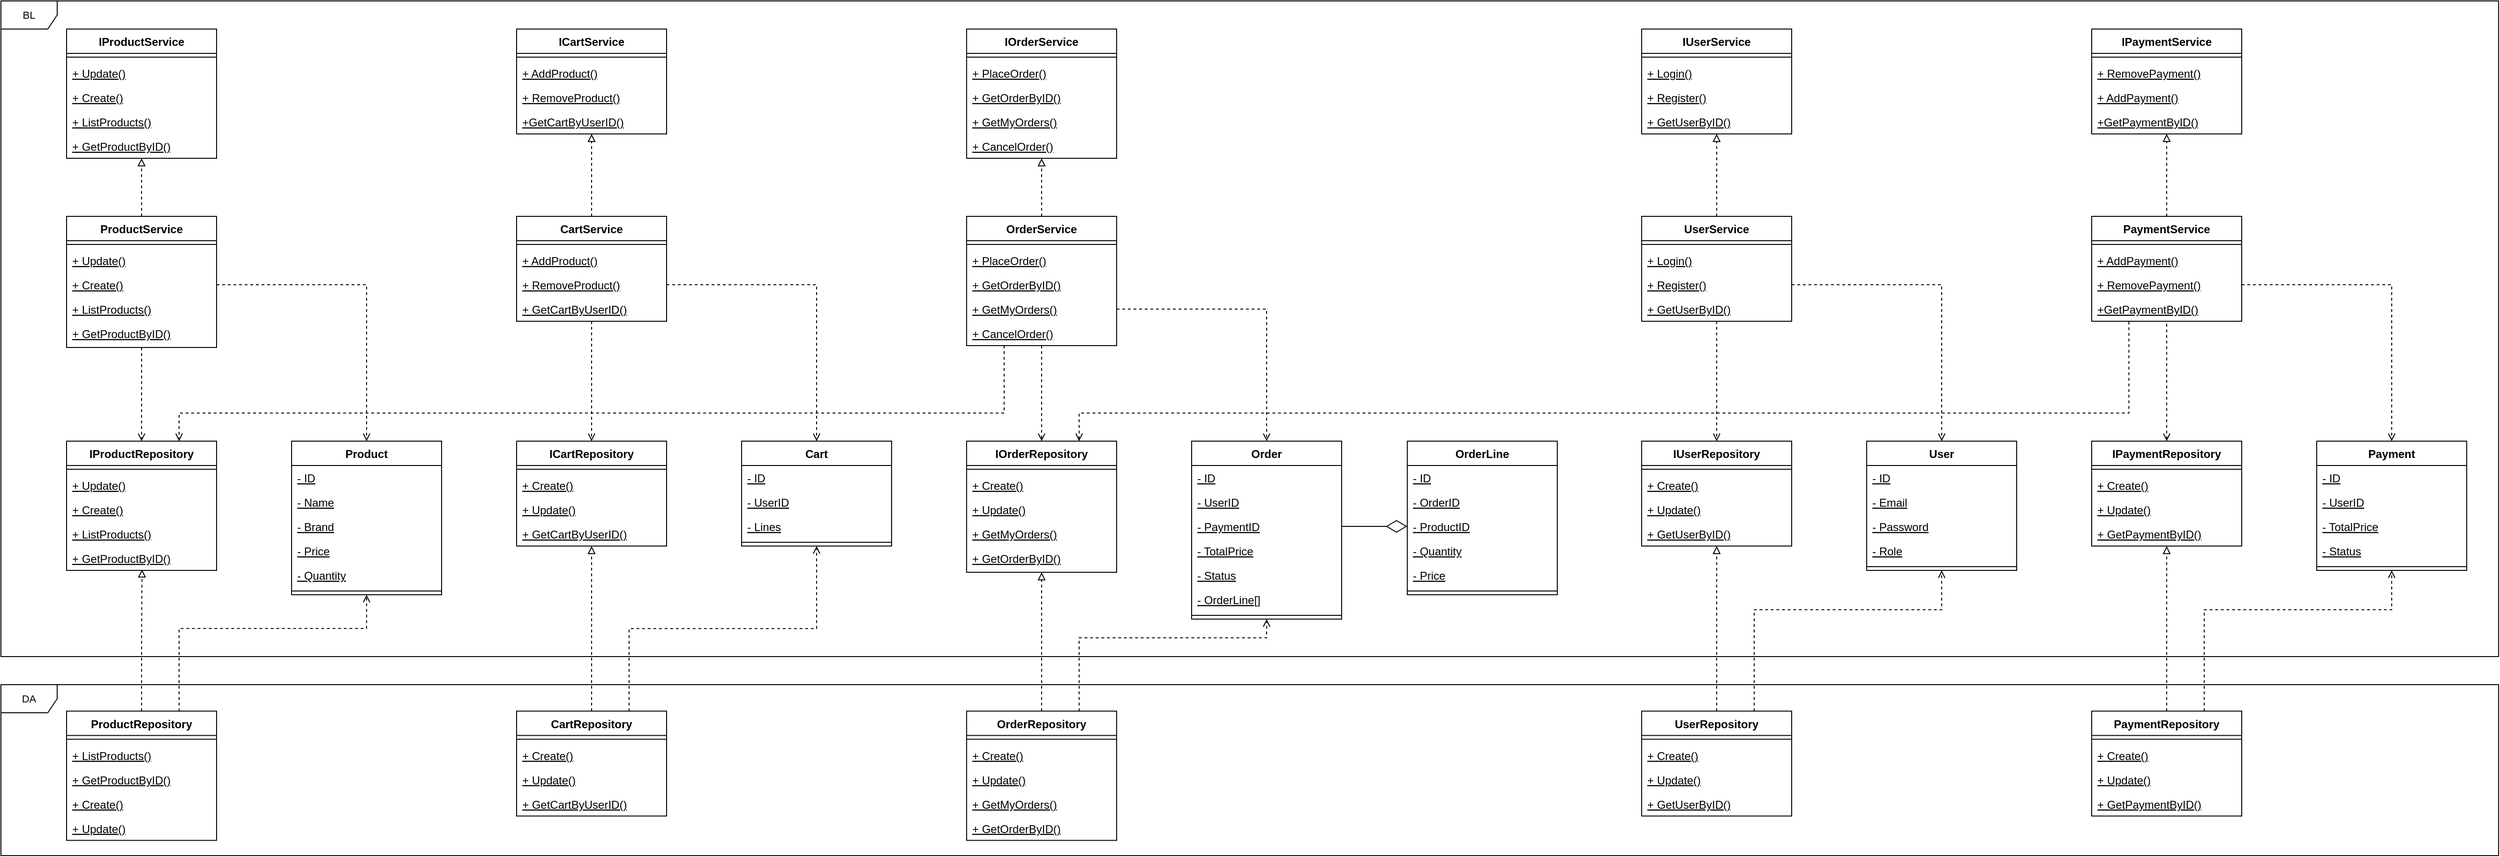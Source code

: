 <mxfile version="23.1.5" type="device">
  <diagram id="C5RBs43oDa-KdzZeNtuy" name="BusinessLogic">
    <mxGraphModel dx="1772" dy="1094" grid="0" gridSize="10" guides="1" tooltips="1" connect="1" arrows="1" fold="1" page="1" pageScale="1" pageWidth="1169" pageHeight="827" math="0" shadow="0">
      <root>
        <mxCell id="WIyWlLk6GJQsqaUBKTNV-0" />
        <mxCell id="WIyWlLk6GJQsqaUBKTNV-1" parent="WIyWlLk6GJQsqaUBKTNV-0" />
        <mxCell id="pIh0lLr5aVEuWvQ1CZ18-2" style="edgeStyle=orthogonalEdgeStyle;rounded=0;orthogonalLoop=1;jettySize=auto;html=1;exitX=0.5;exitY=0;exitDx=0;exitDy=0;entryX=0.5;entryY=1;entryDx=0;entryDy=0;dashed=1;strokeColor=default;align=center;verticalAlign=middle;fontFamily=Helvetica;fontSize=11;fontColor=default;labelBackgroundColor=default;endArrow=block;endFill=0;" parent="WIyWlLk6GJQsqaUBKTNV-1" source="zkfFHV4jXpPFQw0GAbJ--6" target="hDQLbbaS15JgVn0vshfj-0" edge="1">
          <mxGeometry relative="1" as="geometry" />
        </mxCell>
        <mxCell id="aVG776f1OYNpe_4Xu9b4-21" style="edgeStyle=orthogonalEdgeStyle;rounded=0;orthogonalLoop=1;jettySize=auto;html=1;exitX=0.5;exitY=1;exitDx=0;exitDy=0;dashed=1;strokeColor=default;align=center;verticalAlign=middle;fontFamily=Helvetica;fontSize=11;fontColor=default;labelBackgroundColor=default;endArrow=open;endFill=0;" parent="WIyWlLk6GJQsqaUBKTNV-1" source="zkfFHV4jXpPFQw0GAbJ--6" target="51ml1QiSwezSpFaQSZXs-0" edge="1">
          <mxGeometry relative="1" as="geometry" />
        </mxCell>
        <mxCell id="zkfFHV4jXpPFQw0GAbJ--6" value="ProductService" style="swimlane;fontStyle=1;align=center;verticalAlign=top;childLayout=stackLayout;horizontal=1;startSize=26;horizontalStack=0;resizeParent=1;resizeLast=0;collapsible=1;marginBottom=0;rounded=0;shadow=0;strokeWidth=1;" parent="WIyWlLk6GJQsqaUBKTNV-1" vertex="1">
          <mxGeometry x="110" y="270" width="160" height="140" as="geometry">
            <mxRectangle x="130" y="380" width="160" height="26" as="alternateBounds" />
          </mxGeometry>
        </mxCell>
        <mxCell id="zkfFHV4jXpPFQw0GAbJ--9" value="" style="line;html=1;strokeWidth=1;align=left;verticalAlign=middle;spacingTop=-1;spacingLeft=3;spacingRight=3;rotatable=0;labelPosition=right;points=[];portConstraint=eastwest;" parent="zkfFHV4jXpPFQw0GAbJ--6" vertex="1">
          <mxGeometry y="26" width="160" height="8" as="geometry" />
        </mxCell>
        <mxCell id="aVG776f1OYNpe_4Xu9b4-2" value="+ Update()" style="text;align=left;verticalAlign=top;spacingLeft=4;spacingRight=4;overflow=hidden;rotatable=0;points=[[0,0.5],[1,0.5]];portConstraint=eastwest;fontStyle=4" parent="zkfFHV4jXpPFQw0GAbJ--6" vertex="1">
          <mxGeometry y="34" width="160" height="26" as="geometry" />
        </mxCell>
        <mxCell id="aVG776f1OYNpe_4Xu9b4-1" value="+ Create()" style="text;align=left;verticalAlign=top;spacingLeft=4;spacingRight=4;overflow=hidden;rotatable=0;points=[[0,0.5],[1,0.5]];portConstraint=eastwest;fontStyle=4" parent="zkfFHV4jXpPFQw0GAbJ--6" vertex="1">
          <mxGeometry y="60" width="160" height="26" as="geometry" />
        </mxCell>
        <mxCell id="zkfFHV4jXpPFQw0GAbJ--10" value="+ ListProducts()" style="text;align=left;verticalAlign=top;spacingLeft=4;spacingRight=4;overflow=hidden;rotatable=0;points=[[0,0.5],[1,0.5]];portConstraint=eastwest;fontStyle=4" parent="zkfFHV4jXpPFQw0GAbJ--6" vertex="1">
          <mxGeometry y="86" width="160" height="26" as="geometry" />
        </mxCell>
        <mxCell id="aVG776f1OYNpe_4Xu9b4-0" value="+ GetProductByID()" style="text;align=left;verticalAlign=top;spacingLeft=4;spacingRight=4;overflow=hidden;rotatable=0;points=[[0,0.5],[1,0.5]];portConstraint=eastwest;fontStyle=4" parent="zkfFHV4jXpPFQw0GAbJ--6" vertex="1">
          <mxGeometry y="112" width="160" height="26" as="geometry" />
        </mxCell>
        <mxCell id="hDQLbbaS15JgVn0vshfj-22" style="edgeStyle=orthogonalEdgeStyle;rounded=0;orthogonalLoop=1;jettySize=auto;html=1;exitX=0.5;exitY=0;exitDx=0;exitDy=0;entryX=0.5;entryY=1;entryDx=0;entryDy=0;dashed=1;strokeColor=default;align=center;verticalAlign=middle;fontFamily=Helvetica;fontSize=11;fontColor=default;labelBackgroundColor=default;endArrow=block;endFill=0;" parent="WIyWlLk6GJQsqaUBKTNV-1" source="7nJVIRlUvlbPXpXhSvH8-0" target="hDQLbbaS15JgVn0vshfj-4" edge="1">
          <mxGeometry relative="1" as="geometry" />
        </mxCell>
        <mxCell id="pIh0lLr5aVEuWvQ1CZ18-3" style="edgeStyle=orthogonalEdgeStyle;rounded=0;orthogonalLoop=1;jettySize=auto;html=1;exitX=0.5;exitY=1;exitDx=0;exitDy=0;dashed=1;strokeColor=default;align=center;verticalAlign=middle;fontFamily=Helvetica;fontSize=11;fontColor=default;labelBackgroundColor=default;endArrow=open;endFill=0;" parent="WIyWlLk6GJQsqaUBKTNV-1" source="7nJVIRlUvlbPXpXhSvH8-0" target="51ml1QiSwezSpFaQSZXs-4" edge="1">
          <mxGeometry relative="1" as="geometry" />
        </mxCell>
        <mxCell id="7nJVIRlUvlbPXpXhSvH8-0" value="UserService" style="swimlane;fontStyle=1;align=center;verticalAlign=top;childLayout=stackLayout;horizontal=1;startSize=26;horizontalStack=0;resizeParent=1;resizeLast=0;collapsible=1;marginBottom=0;rounded=0;shadow=0;strokeWidth=1;" parent="WIyWlLk6GJQsqaUBKTNV-1" vertex="1">
          <mxGeometry x="1790" y="270" width="160" height="112" as="geometry">
            <mxRectangle x="130" y="380" width="160" height="26" as="alternateBounds" />
          </mxGeometry>
        </mxCell>
        <mxCell id="7nJVIRlUvlbPXpXhSvH8-2" value="" style="line;html=1;strokeWidth=1;align=left;verticalAlign=middle;spacingTop=-1;spacingLeft=3;spacingRight=3;rotatable=0;labelPosition=right;points=[];portConstraint=eastwest;" parent="7nJVIRlUvlbPXpXhSvH8-0" vertex="1">
          <mxGeometry y="26" width="160" height="8" as="geometry" />
        </mxCell>
        <mxCell id="lOFDa43hv-GlPolKp7jc-3" value="+ Login()" style="text;align=left;verticalAlign=top;spacingLeft=4;spacingRight=4;overflow=hidden;rotatable=0;points=[[0,0.5],[1,0.5]];portConstraint=eastwest;fontStyle=4" parent="7nJVIRlUvlbPXpXhSvH8-0" vertex="1">
          <mxGeometry y="34" width="160" height="26" as="geometry" />
        </mxCell>
        <mxCell id="lOFDa43hv-GlPolKp7jc-4" value="+ Register()" style="text;align=left;verticalAlign=top;spacingLeft=4;spacingRight=4;overflow=hidden;rotatable=0;points=[[0,0.5],[1,0.5]];portConstraint=eastwest;fontStyle=4" parent="7nJVIRlUvlbPXpXhSvH8-0" vertex="1">
          <mxGeometry y="60" width="160" height="26" as="geometry" />
        </mxCell>
        <mxCell id="lOFDa43hv-GlPolKp7jc-5" value="+ GetUserByID()" style="text;align=left;verticalAlign=top;spacingLeft=4;spacingRight=4;overflow=hidden;rotatable=0;points=[[0,0.5],[1,0.5]];portConstraint=eastwest;fontStyle=4" parent="7nJVIRlUvlbPXpXhSvH8-0" vertex="1">
          <mxGeometry y="86" width="160" height="26" as="geometry" />
        </mxCell>
        <mxCell id="pIh0lLr5aVEuWvQ1CZ18-1" style="edgeStyle=orthogonalEdgeStyle;rounded=0;orthogonalLoop=1;jettySize=auto;html=1;exitX=0.5;exitY=0;exitDx=0;exitDy=0;entryX=0.5;entryY=1;entryDx=0;entryDy=0;dashed=1;strokeColor=default;align=center;verticalAlign=middle;fontFamily=Helvetica;fontSize=11;fontColor=default;labelBackgroundColor=default;endArrow=block;endFill=0;" parent="WIyWlLk6GJQsqaUBKTNV-1" source="7nJVIRlUvlbPXpXhSvH8-4" target="hDQLbbaS15JgVn0vshfj-8" edge="1">
          <mxGeometry relative="1" as="geometry" />
        </mxCell>
        <mxCell id="Ep5r2rhVwT2xJlZeftbU-0" style="edgeStyle=orthogonalEdgeStyle;rounded=0;orthogonalLoop=1;jettySize=auto;html=1;exitX=0.5;exitY=1;exitDx=0;exitDy=0;dashed=1;strokeColor=default;align=center;verticalAlign=middle;fontFamily=Helvetica;fontSize=11;fontColor=default;labelBackgroundColor=default;endArrow=open;endFill=0;" parent="WIyWlLk6GJQsqaUBKTNV-1" source="7nJVIRlUvlbPXpXhSvH8-4" target="51ml1QiSwezSpFaQSZXs-8" edge="1">
          <mxGeometry relative="1" as="geometry" />
        </mxCell>
        <mxCell id="7nJVIRlUvlbPXpXhSvH8-4" value="CartService" style="swimlane;fontStyle=1;align=center;verticalAlign=top;childLayout=stackLayout;horizontal=1;startSize=26;horizontalStack=0;resizeParent=1;resizeLast=0;collapsible=1;marginBottom=0;rounded=0;shadow=0;strokeWidth=1;" parent="WIyWlLk6GJQsqaUBKTNV-1" vertex="1">
          <mxGeometry x="590" y="270" width="160" height="112" as="geometry">
            <mxRectangle x="130" y="380" width="160" height="26" as="alternateBounds" />
          </mxGeometry>
        </mxCell>
        <mxCell id="7nJVIRlUvlbPXpXhSvH8-6" value="" style="line;html=1;strokeWidth=1;align=left;verticalAlign=middle;spacingTop=-1;spacingLeft=3;spacingRight=3;rotatable=0;labelPosition=right;points=[];portConstraint=eastwest;" parent="7nJVIRlUvlbPXpXhSvH8-4" vertex="1">
          <mxGeometry y="26" width="160" height="8" as="geometry" />
        </mxCell>
        <mxCell id="Ep5r2rhVwT2xJlZeftbU-1" value="+ AddProduct()" style="text;align=left;verticalAlign=top;spacingLeft=4;spacingRight=4;overflow=hidden;rotatable=0;points=[[0,0.5],[1,0.5]];portConstraint=eastwest;fontStyle=4" parent="7nJVIRlUvlbPXpXhSvH8-4" vertex="1">
          <mxGeometry y="34" width="160" height="26" as="geometry" />
        </mxCell>
        <mxCell id="Ep5r2rhVwT2xJlZeftbU-2" value="+ RemoveProduct()" style="text;align=left;verticalAlign=top;spacingLeft=4;spacingRight=4;overflow=hidden;rotatable=0;points=[[0,0.5],[1,0.5]];portConstraint=eastwest;fontStyle=4" parent="7nJVIRlUvlbPXpXhSvH8-4" vertex="1">
          <mxGeometry y="60" width="160" height="26" as="geometry" />
        </mxCell>
        <mxCell id="Ep5r2rhVwT2xJlZeftbU-3" value="+ GetCartByUserID()" style="text;align=left;verticalAlign=top;spacingLeft=4;spacingRight=4;overflow=hidden;rotatable=0;points=[[0,0.5],[1,0.5]];portConstraint=eastwest;fontStyle=4" parent="7nJVIRlUvlbPXpXhSvH8-4" vertex="1">
          <mxGeometry y="86" width="160" height="26" as="geometry" />
        </mxCell>
        <mxCell id="pIh0lLr5aVEuWvQ1CZ18-0" style="edgeStyle=orthogonalEdgeStyle;rounded=0;orthogonalLoop=1;jettySize=auto;html=1;exitX=0.5;exitY=0;exitDx=0;exitDy=0;entryX=0.5;entryY=1;entryDx=0;entryDy=0;dashed=1;strokeColor=default;align=center;verticalAlign=middle;fontFamily=Helvetica;fontSize=11;fontColor=default;labelBackgroundColor=default;endArrow=block;endFill=0;" parent="WIyWlLk6GJQsqaUBKTNV-1" source="7nJVIRlUvlbPXpXhSvH8-8" target="hDQLbbaS15JgVn0vshfj-12" edge="1">
          <mxGeometry relative="1" as="geometry" />
        </mxCell>
        <mxCell id="bxhZn-yvbYv5LsNtYdoc-3" style="edgeStyle=orthogonalEdgeStyle;rounded=0;orthogonalLoop=1;jettySize=auto;html=1;exitX=0.5;exitY=1;exitDx=0;exitDy=0;entryX=0.5;entryY=0;entryDx=0;entryDy=0;dashed=1;strokeColor=default;align=center;verticalAlign=middle;fontFamily=Helvetica;fontSize=11;fontColor=default;labelBackgroundColor=default;endArrow=open;endFill=0;" parent="WIyWlLk6GJQsqaUBKTNV-1" source="7nJVIRlUvlbPXpXhSvH8-8" target="51ml1QiSwezSpFaQSZXs-12" edge="1">
          <mxGeometry relative="1" as="geometry" />
        </mxCell>
        <mxCell id="bxhZn-yvbYv5LsNtYdoc-4" style="edgeStyle=orthogonalEdgeStyle;rounded=0;orthogonalLoop=1;jettySize=auto;html=1;exitX=0.25;exitY=1;exitDx=0;exitDy=0;entryX=0.75;entryY=0;entryDx=0;entryDy=0;dashed=1;strokeColor=default;align=center;verticalAlign=middle;fontFamily=Helvetica;fontSize=11;fontColor=default;labelBackgroundColor=default;endArrow=open;endFill=0;" parent="WIyWlLk6GJQsqaUBKTNV-1" source="7nJVIRlUvlbPXpXhSvH8-8" target="51ml1QiSwezSpFaQSZXs-0" edge="1">
          <mxGeometry relative="1" as="geometry">
            <Array as="points">
              <mxPoint x="1110" y="480" />
              <mxPoint x="230" y="480" />
            </Array>
          </mxGeometry>
        </mxCell>
        <mxCell id="7nJVIRlUvlbPXpXhSvH8-8" value="OrderService" style="swimlane;fontStyle=1;align=center;verticalAlign=top;childLayout=stackLayout;horizontal=1;startSize=26;horizontalStack=0;resizeParent=1;resizeLast=0;collapsible=1;marginBottom=0;rounded=0;shadow=0;strokeWidth=1;" parent="WIyWlLk6GJQsqaUBKTNV-1" vertex="1">
          <mxGeometry x="1070" y="270" width="160" height="138" as="geometry">
            <mxRectangle x="130" y="380" width="160" height="26" as="alternateBounds" />
          </mxGeometry>
        </mxCell>
        <mxCell id="7nJVIRlUvlbPXpXhSvH8-10" value="" style="line;html=1;strokeWidth=1;align=left;verticalAlign=middle;spacingTop=-1;spacingLeft=3;spacingRight=3;rotatable=0;labelPosition=right;points=[];portConstraint=eastwest;" parent="7nJVIRlUvlbPXpXhSvH8-8" vertex="1">
          <mxGeometry y="26" width="160" height="8" as="geometry" />
        </mxCell>
        <mxCell id="bxhZn-yvbYv5LsNtYdoc-5" value="+ PlaceOrder()" style="text;align=left;verticalAlign=top;spacingLeft=4;spacingRight=4;overflow=hidden;rotatable=0;points=[[0,0.5],[1,0.5]];portConstraint=eastwest;fontStyle=4" parent="7nJVIRlUvlbPXpXhSvH8-8" vertex="1">
          <mxGeometry y="34" width="160" height="26" as="geometry" />
        </mxCell>
        <mxCell id="bxhZn-yvbYv5LsNtYdoc-6" value="+ GetOrderByID()" style="text;align=left;verticalAlign=top;spacingLeft=4;spacingRight=4;overflow=hidden;rotatable=0;points=[[0,0.5],[1,0.5]];portConstraint=eastwest;fontStyle=4" parent="7nJVIRlUvlbPXpXhSvH8-8" vertex="1">
          <mxGeometry y="60" width="160" height="26" as="geometry" />
        </mxCell>
        <mxCell id="bxhZn-yvbYv5LsNtYdoc-7" value="+ GetMyOrders()" style="text;align=left;verticalAlign=top;spacingLeft=4;spacingRight=4;overflow=hidden;rotatable=0;points=[[0,0.5],[1,0.5]];portConstraint=eastwest;fontStyle=4" parent="7nJVIRlUvlbPXpXhSvH8-8" vertex="1">
          <mxGeometry y="86" width="160" height="26" as="geometry" />
        </mxCell>
        <mxCell id="bxhZn-yvbYv5LsNtYdoc-8" value="+ CancelOrder()" style="text;align=left;verticalAlign=top;spacingLeft=4;spacingRight=4;overflow=hidden;rotatable=0;points=[[0,0.5],[1,0.5]];portConstraint=eastwest;fontStyle=4" parent="7nJVIRlUvlbPXpXhSvH8-8" vertex="1">
          <mxGeometry y="112" width="160" height="26" as="geometry" />
        </mxCell>
        <mxCell id="51ml1QiSwezSpFaQSZXs-0" value="IProductRepository" style="swimlane;fontStyle=1;align=center;verticalAlign=top;childLayout=stackLayout;horizontal=1;startSize=26;horizontalStack=0;resizeParent=1;resizeLast=0;collapsible=1;marginBottom=0;rounded=0;shadow=0;strokeWidth=1;" parent="WIyWlLk6GJQsqaUBKTNV-1" vertex="1">
          <mxGeometry x="110" y="510" width="160" height="138" as="geometry">
            <mxRectangle x="130" y="380" width="160" height="26" as="alternateBounds" />
          </mxGeometry>
        </mxCell>
        <mxCell id="51ml1QiSwezSpFaQSZXs-2" value="" style="line;html=1;strokeWidth=1;align=left;verticalAlign=middle;spacingTop=-1;spacingLeft=3;spacingRight=3;rotatable=0;labelPosition=right;points=[];portConstraint=eastwest;" parent="51ml1QiSwezSpFaQSZXs-0" vertex="1">
          <mxGeometry y="26" width="160" height="8" as="geometry" />
        </mxCell>
        <mxCell id="aVG776f1OYNpe_4Xu9b4-19" value="+ Update()" style="text;align=left;verticalAlign=top;spacingLeft=4;spacingRight=4;overflow=hidden;rotatable=0;points=[[0,0.5],[1,0.5]];portConstraint=eastwest;fontStyle=4" parent="51ml1QiSwezSpFaQSZXs-0" vertex="1">
          <mxGeometry y="34" width="160" height="26" as="geometry" />
        </mxCell>
        <mxCell id="aVG776f1OYNpe_4Xu9b4-18" value="+ Create()" style="text;align=left;verticalAlign=top;spacingLeft=4;spacingRight=4;overflow=hidden;rotatable=0;points=[[0,0.5],[1,0.5]];portConstraint=eastwest;fontStyle=4" parent="51ml1QiSwezSpFaQSZXs-0" vertex="1">
          <mxGeometry y="60" width="160" height="26" as="geometry" />
        </mxCell>
        <mxCell id="aVG776f1OYNpe_4Xu9b4-16" value="+ ListProducts()" style="text;align=left;verticalAlign=top;spacingLeft=4;spacingRight=4;overflow=hidden;rotatable=0;points=[[0,0.5],[1,0.5]];portConstraint=eastwest;fontStyle=4" parent="51ml1QiSwezSpFaQSZXs-0" vertex="1">
          <mxGeometry y="86" width="160" height="26" as="geometry" />
        </mxCell>
        <mxCell id="aVG776f1OYNpe_4Xu9b4-17" value="+ GetProductByID()" style="text;align=left;verticalAlign=top;spacingLeft=4;spacingRight=4;overflow=hidden;rotatable=0;points=[[0,0.5],[1,0.5]];portConstraint=eastwest;fontStyle=4" parent="51ml1QiSwezSpFaQSZXs-0" vertex="1">
          <mxGeometry y="112" width="160" height="26" as="geometry" />
        </mxCell>
        <mxCell id="51ml1QiSwezSpFaQSZXs-4" value="IUserRepository" style="swimlane;fontStyle=1;align=center;verticalAlign=top;childLayout=stackLayout;horizontal=1;startSize=26;horizontalStack=0;resizeParent=1;resizeLast=0;collapsible=1;marginBottom=0;rounded=0;shadow=0;strokeWidth=1;" parent="WIyWlLk6GJQsqaUBKTNV-1" vertex="1">
          <mxGeometry x="1790" y="510" width="160" height="112" as="geometry">
            <mxRectangle x="130" y="380" width="160" height="26" as="alternateBounds" />
          </mxGeometry>
        </mxCell>
        <mxCell id="51ml1QiSwezSpFaQSZXs-6" value="" style="line;html=1;strokeWidth=1;align=left;verticalAlign=middle;spacingTop=-1;spacingLeft=3;spacingRight=3;rotatable=0;labelPosition=right;points=[];portConstraint=eastwest;" parent="51ml1QiSwezSpFaQSZXs-4" vertex="1">
          <mxGeometry y="26" width="160" height="8" as="geometry" />
        </mxCell>
        <mxCell id="hDQLbbaS15JgVn0vshfj-24" value="+ Create()" style="text;align=left;verticalAlign=top;spacingLeft=4;spacingRight=4;overflow=hidden;rotatable=0;points=[[0,0.5],[1,0.5]];portConstraint=eastwest;fontStyle=4" parent="51ml1QiSwezSpFaQSZXs-4" vertex="1">
          <mxGeometry y="34" width="160" height="26" as="geometry" />
        </mxCell>
        <mxCell id="hDQLbbaS15JgVn0vshfj-25" value="+ Update()" style="text;align=left;verticalAlign=top;spacingLeft=4;spacingRight=4;overflow=hidden;rotatable=0;points=[[0,0.5],[1,0.5]];portConstraint=eastwest;fontStyle=4" parent="51ml1QiSwezSpFaQSZXs-4" vertex="1">
          <mxGeometry y="60" width="160" height="26" as="geometry" />
        </mxCell>
        <mxCell id="lOFDa43hv-GlPolKp7jc-6" value="+ GetUserByID()" style="text;align=left;verticalAlign=top;spacingLeft=4;spacingRight=4;overflow=hidden;rotatable=0;points=[[0,0.5],[1,0.5]];portConstraint=eastwest;fontStyle=4" parent="51ml1QiSwezSpFaQSZXs-4" vertex="1">
          <mxGeometry y="86" width="160" height="26" as="geometry" />
        </mxCell>
        <mxCell id="51ml1QiSwezSpFaQSZXs-8" value="ICartRepository" style="swimlane;fontStyle=1;align=center;verticalAlign=top;childLayout=stackLayout;horizontal=1;startSize=26;horizontalStack=0;resizeParent=1;resizeLast=0;collapsible=1;marginBottom=0;rounded=0;shadow=0;strokeWidth=1;" parent="WIyWlLk6GJQsqaUBKTNV-1" vertex="1">
          <mxGeometry x="590" y="510" width="160" height="112" as="geometry">
            <mxRectangle x="130" y="380" width="160" height="26" as="alternateBounds" />
          </mxGeometry>
        </mxCell>
        <mxCell id="51ml1QiSwezSpFaQSZXs-10" value="" style="line;html=1;strokeWidth=1;align=left;verticalAlign=middle;spacingTop=-1;spacingLeft=3;spacingRight=3;rotatable=0;labelPosition=right;points=[];portConstraint=eastwest;" parent="51ml1QiSwezSpFaQSZXs-8" vertex="1">
          <mxGeometry y="26" width="160" height="8" as="geometry" />
        </mxCell>
        <mxCell id="XEUJ_CyPRsDhsfIqvARe-2" value="+ Create()" style="text;align=left;verticalAlign=top;spacingLeft=4;spacingRight=4;overflow=hidden;rotatable=0;points=[[0,0.5],[1,0.5]];portConstraint=eastwest;fontStyle=4" parent="51ml1QiSwezSpFaQSZXs-8" vertex="1">
          <mxGeometry y="34" width="160" height="26" as="geometry" />
        </mxCell>
        <mxCell id="XEUJ_CyPRsDhsfIqvARe-3" value="+ Update()" style="text;align=left;verticalAlign=top;spacingLeft=4;spacingRight=4;overflow=hidden;rotatable=0;points=[[0,0.5],[1,0.5]];portConstraint=eastwest;fontStyle=4" parent="51ml1QiSwezSpFaQSZXs-8" vertex="1">
          <mxGeometry y="60" width="160" height="26" as="geometry" />
        </mxCell>
        <mxCell id="XEUJ_CyPRsDhsfIqvARe-4" value="+ GetCartByUserID()" style="text;align=left;verticalAlign=top;spacingLeft=4;spacingRight=4;overflow=hidden;rotatable=0;points=[[0,0.5],[1,0.5]];portConstraint=eastwest;fontStyle=4" parent="51ml1QiSwezSpFaQSZXs-8" vertex="1">
          <mxGeometry y="86" width="160" height="26" as="geometry" />
        </mxCell>
        <mxCell id="huau3pTb8r-ju4itujI7-24" style="edgeStyle=orthogonalEdgeStyle;rounded=0;orthogonalLoop=1;jettySize=auto;html=1;endArrow=none;endFill=0;startArrow=open;startFill=0;dashed=1;exitX=0.75;exitY=0;exitDx=0;exitDy=0;entryX=0.248;entryY=0.97;entryDx=0;entryDy=0;entryPerimeter=0;" parent="WIyWlLk6GJQsqaUBKTNV-1" source="51ml1QiSwezSpFaQSZXs-12" target="Wa93ZClz_6xThZN2sXPC-7" edge="1">
          <mxGeometry relative="1" as="geometry">
            <Array as="points">
              <mxPoint x="1190" y="480" />
              <mxPoint x="2310" y="480" />
            </Array>
          </mxGeometry>
        </mxCell>
        <mxCell id="51ml1QiSwezSpFaQSZXs-12" value="IOrderRepository" style="swimlane;fontStyle=1;align=center;verticalAlign=top;childLayout=stackLayout;horizontal=1;startSize=26;horizontalStack=0;resizeParent=1;resizeLast=0;collapsible=1;marginBottom=0;rounded=0;shadow=0;strokeWidth=1;" parent="WIyWlLk6GJQsqaUBKTNV-1" vertex="1">
          <mxGeometry x="1070" y="510" width="160" height="140" as="geometry">
            <mxRectangle x="130" y="380" width="160" height="26" as="alternateBounds" />
          </mxGeometry>
        </mxCell>
        <mxCell id="51ml1QiSwezSpFaQSZXs-14" value="" style="line;html=1;strokeWidth=1;align=left;verticalAlign=middle;spacingTop=-1;spacingLeft=3;spacingRight=3;rotatable=0;labelPosition=right;points=[];portConstraint=eastwest;" parent="51ml1QiSwezSpFaQSZXs-12" vertex="1">
          <mxGeometry y="26" width="160" height="8" as="geometry" />
        </mxCell>
        <mxCell id="51ml1QiSwezSpFaQSZXs-15" value="+ Create()" style="text;align=left;verticalAlign=top;spacingLeft=4;spacingRight=4;overflow=hidden;rotatable=0;points=[[0,0.5],[1,0.5]];portConstraint=eastwest;fontStyle=4" parent="51ml1QiSwezSpFaQSZXs-12" vertex="1">
          <mxGeometry y="34" width="160" height="26" as="geometry" />
        </mxCell>
        <mxCell id="bxhZn-yvbYv5LsNtYdoc-9" value="+ Update()" style="text;align=left;verticalAlign=top;spacingLeft=4;spacingRight=4;overflow=hidden;rotatable=0;points=[[0,0.5],[1,0.5]];portConstraint=eastwest;fontStyle=4" parent="51ml1QiSwezSpFaQSZXs-12" vertex="1">
          <mxGeometry y="60" width="160" height="26" as="geometry" />
        </mxCell>
        <mxCell id="bxhZn-yvbYv5LsNtYdoc-12" value="+ GetMyOrders()" style="text;align=left;verticalAlign=top;spacingLeft=4;spacingRight=4;overflow=hidden;rotatable=0;points=[[0,0.5],[1,0.5]];portConstraint=eastwest;fontStyle=4" parent="51ml1QiSwezSpFaQSZXs-12" vertex="1">
          <mxGeometry y="86" width="160" height="26" as="geometry" />
        </mxCell>
        <mxCell id="bxhZn-yvbYv5LsNtYdoc-11" value="+ GetOrderByID()" style="text;align=left;verticalAlign=top;spacingLeft=4;spacingRight=4;overflow=hidden;rotatable=0;points=[[0,0.5],[1,0.5]];portConstraint=eastwest;fontStyle=4" parent="51ml1QiSwezSpFaQSZXs-12" vertex="1">
          <mxGeometry y="112" width="160" height="26" as="geometry" />
        </mxCell>
        <mxCell id="hDQLbbaS15JgVn0vshfj-21" style="edgeStyle=orthogonalEdgeStyle;rounded=0;orthogonalLoop=1;jettySize=auto;html=1;exitX=0.5;exitY=0;exitDx=0;exitDy=0;entryX=0.5;entryY=1;entryDx=0;entryDy=0;dashed=1;endArrow=block;endFill=0;" parent="WIyWlLk6GJQsqaUBKTNV-1" edge="1">
          <mxGeometry relative="1" as="geometry">
            <mxPoint x="1010" y="310" as="targetPoint" />
          </mxGeometry>
        </mxCell>
        <mxCell id="hDQLbbaS15JgVn0vshfj-0" value="IProductService" style="swimlane;fontStyle=1;align=center;verticalAlign=top;childLayout=stackLayout;horizontal=1;startSize=26;horizontalStack=0;resizeParent=1;resizeLast=0;collapsible=1;marginBottom=0;rounded=0;shadow=0;strokeWidth=1;" parent="WIyWlLk6GJQsqaUBKTNV-1" vertex="1">
          <mxGeometry x="110" y="70" width="160" height="138" as="geometry">
            <mxRectangle x="130" y="380" width="160" height="26" as="alternateBounds" />
          </mxGeometry>
        </mxCell>
        <mxCell id="hDQLbbaS15JgVn0vshfj-2" value="" style="line;html=1;strokeWidth=1;align=left;verticalAlign=middle;spacingTop=-1;spacingLeft=3;spacingRight=3;rotatable=0;labelPosition=right;points=[];portConstraint=eastwest;" parent="hDQLbbaS15JgVn0vshfj-0" vertex="1">
          <mxGeometry y="26" width="160" height="8" as="geometry" />
        </mxCell>
        <mxCell id="aVG776f1OYNpe_4Xu9b4-6" value="+ Update()" style="text;align=left;verticalAlign=top;spacingLeft=4;spacingRight=4;overflow=hidden;rotatable=0;points=[[0,0.5],[1,0.5]];portConstraint=eastwest;fontStyle=4" parent="hDQLbbaS15JgVn0vshfj-0" vertex="1">
          <mxGeometry y="34" width="160" height="26" as="geometry" />
        </mxCell>
        <mxCell id="aVG776f1OYNpe_4Xu9b4-5" value="+ Create()" style="text;align=left;verticalAlign=top;spacingLeft=4;spacingRight=4;overflow=hidden;rotatable=0;points=[[0,0.5],[1,0.5]];portConstraint=eastwest;fontStyle=4" parent="hDQLbbaS15JgVn0vshfj-0" vertex="1">
          <mxGeometry y="60" width="160" height="26" as="geometry" />
        </mxCell>
        <mxCell id="aVG776f1OYNpe_4Xu9b4-3" value="+ ListProducts()" style="text;align=left;verticalAlign=top;spacingLeft=4;spacingRight=4;overflow=hidden;rotatable=0;points=[[0,0.5],[1,0.5]];portConstraint=eastwest;fontStyle=4" parent="hDQLbbaS15JgVn0vshfj-0" vertex="1">
          <mxGeometry y="86" width="160" height="26" as="geometry" />
        </mxCell>
        <mxCell id="aVG776f1OYNpe_4Xu9b4-4" value="+ GetProductByID()" style="text;align=left;verticalAlign=top;spacingLeft=4;spacingRight=4;overflow=hidden;rotatable=0;points=[[0,0.5],[1,0.5]];portConstraint=eastwest;fontStyle=4" parent="hDQLbbaS15JgVn0vshfj-0" vertex="1">
          <mxGeometry y="112" width="160" height="26" as="geometry" />
        </mxCell>
        <mxCell id="hDQLbbaS15JgVn0vshfj-4" value="IUserService" style="swimlane;fontStyle=1;align=center;verticalAlign=top;childLayout=stackLayout;horizontal=1;startSize=26;horizontalStack=0;resizeParent=1;resizeLast=0;collapsible=1;marginBottom=0;rounded=0;shadow=0;strokeWidth=1;" parent="WIyWlLk6GJQsqaUBKTNV-1" vertex="1">
          <mxGeometry x="1790" y="70" width="160" height="112" as="geometry">
            <mxRectangle x="130" y="380" width="160" height="26" as="alternateBounds" />
          </mxGeometry>
        </mxCell>
        <mxCell id="hDQLbbaS15JgVn0vshfj-6" value="" style="line;html=1;strokeWidth=1;align=left;verticalAlign=middle;spacingTop=-1;spacingLeft=3;spacingRight=3;rotatable=0;labelPosition=right;points=[];portConstraint=eastwest;" parent="hDQLbbaS15JgVn0vshfj-4" vertex="1">
          <mxGeometry y="26" width="160" height="8" as="geometry" />
        </mxCell>
        <mxCell id="hDQLbbaS15JgVn0vshfj-7" value="+ Login()" style="text;align=left;verticalAlign=top;spacingLeft=4;spacingRight=4;overflow=hidden;rotatable=0;points=[[0,0.5],[1,0.5]];portConstraint=eastwest;fontStyle=4" parent="hDQLbbaS15JgVn0vshfj-4" vertex="1">
          <mxGeometry y="34" width="160" height="26" as="geometry" />
        </mxCell>
        <mxCell id="lOFDa43hv-GlPolKp7jc-0" value="+ Register()" style="text;align=left;verticalAlign=top;spacingLeft=4;spacingRight=4;overflow=hidden;rotatable=0;points=[[0,0.5],[1,0.5]];portConstraint=eastwest;fontStyle=4" parent="hDQLbbaS15JgVn0vshfj-4" vertex="1">
          <mxGeometry y="60" width="160" height="26" as="geometry" />
        </mxCell>
        <mxCell id="lOFDa43hv-GlPolKp7jc-1" value="+ GetUserByID()" style="text;align=left;verticalAlign=top;spacingLeft=4;spacingRight=4;overflow=hidden;rotatable=0;points=[[0,0.5],[1,0.5]];portConstraint=eastwest;fontStyle=4" parent="hDQLbbaS15JgVn0vshfj-4" vertex="1">
          <mxGeometry y="86" width="160" height="26" as="geometry" />
        </mxCell>
        <mxCell id="hDQLbbaS15JgVn0vshfj-8" value="ICartService" style="swimlane;fontStyle=1;align=center;verticalAlign=top;childLayout=stackLayout;horizontal=1;startSize=26;horizontalStack=0;resizeParent=1;resizeLast=0;collapsible=1;marginBottom=0;rounded=0;shadow=0;strokeWidth=1;" parent="WIyWlLk6GJQsqaUBKTNV-1" vertex="1">
          <mxGeometry x="590" y="70" width="160" height="112" as="geometry">
            <mxRectangle x="130" y="380" width="160" height="26" as="alternateBounds" />
          </mxGeometry>
        </mxCell>
        <mxCell id="hDQLbbaS15JgVn0vshfj-10" value="" style="line;html=1;strokeWidth=1;align=left;verticalAlign=middle;spacingTop=-1;spacingLeft=3;spacingRight=3;rotatable=0;labelPosition=right;points=[];portConstraint=eastwest;" parent="hDQLbbaS15JgVn0vshfj-8" vertex="1">
          <mxGeometry y="26" width="160" height="8" as="geometry" />
        </mxCell>
        <mxCell id="hDQLbbaS15JgVn0vshfj-11" value="+ AddProduct()" style="text;align=left;verticalAlign=top;spacingLeft=4;spacingRight=4;overflow=hidden;rotatable=0;points=[[0,0.5],[1,0.5]];portConstraint=eastwest;fontStyle=4" parent="hDQLbbaS15JgVn0vshfj-8" vertex="1">
          <mxGeometry y="34" width="160" height="26" as="geometry" />
        </mxCell>
        <mxCell id="XEUJ_CyPRsDhsfIqvARe-0" value="+ RemoveProduct()" style="text;align=left;verticalAlign=top;spacingLeft=4;spacingRight=4;overflow=hidden;rotatable=0;points=[[0,0.5],[1,0.5]];portConstraint=eastwest;fontStyle=4" parent="hDQLbbaS15JgVn0vshfj-8" vertex="1">
          <mxGeometry y="60" width="160" height="26" as="geometry" />
        </mxCell>
        <mxCell id="XEUJ_CyPRsDhsfIqvARe-1" value="+GetCartByUserID()" style="text;align=left;verticalAlign=top;spacingLeft=4;spacingRight=4;overflow=hidden;rotatable=0;points=[[0,0.5],[1,0.5]];portConstraint=eastwest;fontStyle=4" parent="hDQLbbaS15JgVn0vshfj-8" vertex="1">
          <mxGeometry y="86" width="160" height="26" as="geometry" />
        </mxCell>
        <mxCell id="hDQLbbaS15JgVn0vshfj-12" value="IOrderService" style="swimlane;fontStyle=1;align=center;verticalAlign=top;childLayout=stackLayout;horizontal=1;startSize=26;horizontalStack=0;resizeParent=1;resizeLast=0;collapsible=1;marginBottom=0;rounded=0;shadow=0;strokeWidth=1;" parent="WIyWlLk6GJQsqaUBKTNV-1" vertex="1">
          <mxGeometry x="1070" y="70" width="160" height="138" as="geometry">
            <mxRectangle x="130" y="380" width="160" height="26" as="alternateBounds" />
          </mxGeometry>
        </mxCell>
        <mxCell id="hDQLbbaS15JgVn0vshfj-14" value="" style="line;html=1;strokeWidth=1;align=left;verticalAlign=middle;spacingTop=-1;spacingLeft=3;spacingRight=3;rotatable=0;labelPosition=right;points=[];portConstraint=eastwest;" parent="hDQLbbaS15JgVn0vshfj-12" vertex="1">
          <mxGeometry y="26" width="160" height="8" as="geometry" />
        </mxCell>
        <mxCell id="hDQLbbaS15JgVn0vshfj-15" value="+ PlaceOrder()" style="text;align=left;verticalAlign=top;spacingLeft=4;spacingRight=4;overflow=hidden;rotatable=0;points=[[0,0.5],[1,0.5]];portConstraint=eastwest;fontStyle=4" parent="hDQLbbaS15JgVn0vshfj-12" vertex="1">
          <mxGeometry y="34" width="160" height="26" as="geometry" />
        </mxCell>
        <mxCell id="bxhZn-yvbYv5LsNtYdoc-0" value="+ GetOrderByID()" style="text;align=left;verticalAlign=top;spacingLeft=4;spacingRight=4;overflow=hidden;rotatable=0;points=[[0,0.5],[1,0.5]];portConstraint=eastwest;fontStyle=4" parent="hDQLbbaS15JgVn0vshfj-12" vertex="1">
          <mxGeometry y="60" width="160" height="26" as="geometry" />
        </mxCell>
        <mxCell id="bxhZn-yvbYv5LsNtYdoc-1" value="+ GetMyOrders()" style="text;align=left;verticalAlign=top;spacingLeft=4;spacingRight=4;overflow=hidden;rotatable=0;points=[[0,0.5],[1,0.5]];portConstraint=eastwest;fontStyle=4" parent="hDQLbbaS15JgVn0vshfj-12" vertex="1">
          <mxGeometry y="86" width="160" height="26" as="geometry" />
        </mxCell>
        <mxCell id="bxhZn-yvbYv5LsNtYdoc-2" value="+ CancelOrder()" style="text;align=left;verticalAlign=top;spacingLeft=4;spacingRight=4;overflow=hidden;rotatable=0;points=[[0,0.5],[1,0.5]];portConstraint=eastwest;fontStyle=4" parent="hDQLbbaS15JgVn0vshfj-12" vertex="1">
          <mxGeometry y="112" width="160" height="26" as="geometry" />
        </mxCell>
        <mxCell id="_p9ZYEmZa9rA32jLw-AS-15" style="edgeStyle=orthogonalEdgeStyle;rounded=0;orthogonalLoop=1;jettySize=auto;html=1;exitX=0.75;exitY=0;exitDx=0;exitDy=0;entryX=0.5;entryY=1;entryDx=0;entryDy=0;endArrow=open;endFill=0;dashed=1;" parent="WIyWlLk6GJQsqaUBKTNV-1" source="Zz6F_vYYsevLmO8efnMT-0" target="_p9ZYEmZa9rA32jLw-AS-7" edge="1">
          <mxGeometry relative="1" as="geometry">
            <Array as="points">
              <mxPoint x="230" y="710" />
              <mxPoint x="430" y="710" />
            </Array>
          </mxGeometry>
        </mxCell>
        <mxCell id="Zz6F_vYYsevLmO8efnMT-0" value="ProductRepository" style="swimlane;fontStyle=1;align=center;verticalAlign=top;childLayout=stackLayout;horizontal=1;startSize=26;horizontalStack=0;resizeParent=1;resizeLast=0;collapsible=1;marginBottom=0;rounded=0;shadow=0;strokeWidth=1;" parent="WIyWlLk6GJQsqaUBKTNV-1" vertex="1">
          <mxGeometry x="110" y="798.25" width="160" height="138" as="geometry">
            <mxRectangle x="130" y="380" width="160" height="26" as="alternateBounds" />
          </mxGeometry>
        </mxCell>
        <mxCell id="Zz6F_vYYsevLmO8efnMT-1" value="" style="line;html=1;strokeWidth=1;align=left;verticalAlign=middle;spacingTop=-1;spacingLeft=3;spacingRight=3;rotatable=0;labelPosition=right;points=[];portConstraint=eastwest;" parent="Zz6F_vYYsevLmO8efnMT-0" vertex="1">
          <mxGeometry y="26" width="160" height="8" as="geometry" />
        </mxCell>
        <mxCell id="Zz6F_vYYsevLmO8efnMT-2" value="+ ListProducts()" style="text;align=left;verticalAlign=top;spacingLeft=4;spacingRight=4;overflow=hidden;rotatable=0;points=[[0,0.5],[1,0.5]];portConstraint=eastwest;fontStyle=4" parent="Zz6F_vYYsevLmO8efnMT-0" vertex="1">
          <mxGeometry y="34" width="160" height="26" as="geometry" />
        </mxCell>
        <mxCell id="Zz6F_vYYsevLmO8efnMT-3" value="+ GetProductByID()" style="text;align=left;verticalAlign=top;spacingLeft=4;spacingRight=4;overflow=hidden;rotatable=0;points=[[0,0.5],[1,0.5]];portConstraint=eastwest;fontStyle=4" parent="Zz6F_vYYsevLmO8efnMT-0" vertex="1">
          <mxGeometry y="60" width="160" height="26" as="geometry" />
        </mxCell>
        <mxCell id="Zz6F_vYYsevLmO8efnMT-4" value="+ Create()" style="text;align=left;verticalAlign=top;spacingLeft=4;spacingRight=4;overflow=hidden;rotatable=0;points=[[0,0.5],[1,0.5]];portConstraint=eastwest;fontStyle=4" parent="Zz6F_vYYsevLmO8efnMT-0" vertex="1">
          <mxGeometry y="86" width="160" height="26" as="geometry" />
        </mxCell>
        <mxCell id="Zz6F_vYYsevLmO8efnMT-5" value="+ Update()" style="text;align=left;verticalAlign=top;spacingLeft=4;spacingRight=4;overflow=hidden;rotatable=0;points=[[0,0.5],[1,0.5]];portConstraint=eastwest;fontStyle=4" parent="Zz6F_vYYsevLmO8efnMT-0" vertex="1">
          <mxGeometry y="112" width="160" height="26" as="geometry" />
        </mxCell>
        <mxCell id="Zz6F_vYYsevLmO8efnMT-27" style="edgeStyle=orthogonalEdgeStyle;rounded=0;orthogonalLoop=1;jettySize=auto;html=1;exitX=0.5;exitY=0;exitDx=0;exitDy=0;dashed=1;strokeColor=default;align=center;verticalAlign=middle;fontFamily=Helvetica;fontSize=11;fontColor=default;labelBackgroundColor=default;endArrow=block;endFill=0;" parent="WIyWlLk6GJQsqaUBKTNV-1" source="Zz6F_vYYsevLmO8efnMT-6" target="51ml1QiSwezSpFaQSZXs-4" edge="1">
          <mxGeometry relative="1" as="geometry" />
        </mxCell>
        <mxCell id="_p9ZYEmZa9rA32jLw-AS-6" style="edgeStyle=orthogonalEdgeStyle;rounded=0;orthogonalLoop=1;jettySize=auto;html=1;exitX=0.75;exitY=0;exitDx=0;exitDy=0;entryX=0.5;entryY=1;entryDx=0;entryDy=0;endArrow=open;endFill=0;dashed=1;" parent="WIyWlLk6GJQsqaUBKTNV-1" source="Zz6F_vYYsevLmO8efnMT-6" target="_p9ZYEmZa9rA32jLw-AS-0" edge="1">
          <mxGeometry relative="1" as="geometry">
            <Array as="points">
              <mxPoint x="1910" y="690" />
              <mxPoint x="2110" y="690" />
            </Array>
          </mxGeometry>
        </mxCell>
        <mxCell id="Zz6F_vYYsevLmO8efnMT-6" value="UserRepository" style="swimlane;fontStyle=1;align=center;verticalAlign=top;childLayout=stackLayout;horizontal=1;startSize=26;horizontalStack=0;resizeParent=1;resizeLast=0;collapsible=1;marginBottom=0;rounded=0;shadow=0;strokeWidth=1;" parent="WIyWlLk6GJQsqaUBKTNV-1" vertex="1">
          <mxGeometry x="1790" y="798.25" width="160" height="112" as="geometry">
            <mxRectangle x="130" y="380" width="160" height="26" as="alternateBounds" />
          </mxGeometry>
        </mxCell>
        <mxCell id="Zz6F_vYYsevLmO8efnMT-7" value="" style="line;html=1;strokeWidth=1;align=left;verticalAlign=middle;spacingTop=-1;spacingLeft=3;spacingRight=3;rotatable=0;labelPosition=right;points=[];portConstraint=eastwest;" parent="Zz6F_vYYsevLmO8efnMT-6" vertex="1">
          <mxGeometry y="26" width="160" height="8" as="geometry" />
        </mxCell>
        <mxCell id="Zz6F_vYYsevLmO8efnMT-8" value="+ Create()" style="text;align=left;verticalAlign=top;spacingLeft=4;spacingRight=4;overflow=hidden;rotatable=0;points=[[0,0.5],[1,0.5]];portConstraint=eastwest;fontStyle=4" parent="Zz6F_vYYsevLmO8efnMT-6" vertex="1">
          <mxGeometry y="34" width="160" height="26" as="geometry" />
        </mxCell>
        <mxCell id="Zz6F_vYYsevLmO8efnMT-10" value="+ Update()" style="text;align=left;verticalAlign=top;spacingLeft=4;spacingRight=4;overflow=hidden;rotatable=0;points=[[0,0.5],[1,0.5]];portConstraint=eastwest;fontStyle=4" parent="Zz6F_vYYsevLmO8efnMT-6" vertex="1">
          <mxGeometry y="60" width="160" height="26" as="geometry" />
        </mxCell>
        <mxCell id="Zz6F_vYYsevLmO8efnMT-9" value="+ GetUserByID()" style="text;align=left;verticalAlign=top;spacingLeft=4;spacingRight=4;overflow=hidden;rotatable=0;points=[[0,0.5],[1,0.5]];portConstraint=eastwest;fontStyle=4" parent="Zz6F_vYYsevLmO8efnMT-6" vertex="1">
          <mxGeometry y="86" width="160" height="26" as="geometry" />
        </mxCell>
        <mxCell id="Zz6F_vYYsevLmO8efnMT-26" style="edgeStyle=orthogonalEdgeStyle;rounded=0;orthogonalLoop=1;jettySize=auto;html=1;exitX=0.5;exitY=0;exitDx=0;exitDy=0;dashed=1;strokeColor=default;align=center;verticalAlign=middle;fontFamily=Helvetica;fontSize=11;fontColor=default;labelBackgroundColor=default;endArrow=block;endFill=0;" parent="WIyWlLk6GJQsqaUBKTNV-1" source="Zz6F_vYYsevLmO8efnMT-11" target="51ml1QiSwezSpFaQSZXs-8" edge="1">
          <mxGeometry relative="1" as="geometry" />
        </mxCell>
        <mxCell id="_p9ZYEmZa9rA32jLw-AS-21" style="edgeStyle=orthogonalEdgeStyle;rounded=0;orthogonalLoop=1;jettySize=auto;html=1;exitX=0.75;exitY=0;exitDx=0;exitDy=0;entryX=0.5;entryY=1;entryDx=0;entryDy=0;endArrow=open;endFill=0;dashed=1;" parent="WIyWlLk6GJQsqaUBKTNV-1" source="Zz6F_vYYsevLmO8efnMT-11" target="_p9ZYEmZa9rA32jLw-AS-16" edge="1">
          <mxGeometry relative="1" as="geometry" />
        </mxCell>
        <mxCell id="Zz6F_vYYsevLmO8efnMT-11" value="CartRepository" style="swimlane;fontStyle=1;align=center;verticalAlign=top;childLayout=stackLayout;horizontal=1;startSize=26;horizontalStack=0;resizeParent=1;resizeLast=0;collapsible=1;marginBottom=0;rounded=0;shadow=0;strokeWidth=1;" parent="WIyWlLk6GJQsqaUBKTNV-1" vertex="1">
          <mxGeometry x="590" y="798.25" width="160" height="112" as="geometry">
            <mxRectangle x="130" y="380" width="160" height="26" as="alternateBounds" />
          </mxGeometry>
        </mxCell>
        <mxCell id="Zz6F_vYYsevLmO8efnMT-12" value="" style="line;html=1;strokeWidth=1;align=left;verticalAlign=middle;spacingTop=-1;spacingLeft=3;spacingRight=3;rotatable=0;labelPosition=right;points=[];portConstraint=eastwest;" parent="Zz6F_vYYsevLmO8efnMT-11" vertex="1">
          <mxGeometry y="26" width="160" height="8" as="geometry" />
        </mxCell>
        <mxCell id="Zz6F_vYYsevLmO8efnMT-13" value="+ Create()" style="text;align=left;verticalAlign=top;spacingLeft=4;spacingRight=4;overflow=hidden;rotatable=0;points=[[0,0.5],[1,0.5]];portConstraint=eastwest;fontStyle=4" parent="Zz6F_vYYsevLmO8efnMT-11" vertex="1">
          <mxGeometry y="34" width="160" height="26" as="geometry" />
        </mxCell>
        <mxCell id="Zz6F_vYYsevLmO8efnMT-14" value="+ Update()" style="text;align=left;verticalAlign=top;spacingLeft=4;spacingRight=4;overflow=hidden;rotatable=0;points=[[0,0.5],[1,0.5]];portConstraint=eastwest;fontStyle=4" parent="Zz6F_vYYsevLmO8efnMT-11" vertex="1">
          <mxGeometry y="60" width="160" height="26" as="geometry" />
        </mxCell>
        <mxCell id="Zz6F_vYYsevLmO8efnMT-15" value="+ GetCartByUserID()" style="text;align=left;verticalAlign=top;spacingLeft=4;spacingRight=4;overflow=hidden;rotatable=0;points=[[0,0.5],[1,0.5]];portConstraint=eastwest;fontStyle=4" parent="Zz6F_vYYsevLmO8efnMT-11" vertex="1">
          <mxGeometry y="86" width="160" height="26" as="geometry" />
        </mxCell>
        <mxCell id="Zz6F_vYYsevLmO8efnMT-25" style="edgeStyle=orthogonalEdgeStyle;rounded=0;orthogonalLoop=1;jettySize=auto;html=1;exitX=0.5;exitY=0;exitDx=0;exitDy=0;dashed=1;strokeColor=default;align=center;verticalAlign=middle;fontFamily=Helvetica;fontSize=11;fontColor=default;labelBackgroundColor=default;endArrow=block;endFill=0;" parent="WIyWlLk6GJQsqaUBKTNV-1" source="Zz6F_vYYsevLmO8efnMT-16" target="51ml1QiSwezSpFaQSZXs-12" edge="1">
          <mxGeometry relative="1" as="geometry" />
        </mxCell>
        <mxCell id="_p9ZYEmZa9rA32jLw-AS-30" style="edgeStyle=orthogonalEdgeStyle;rounded=0;orthogonalLoop=1;jettySize=auto;html=1;exitX=0.75;exitY=0;exitDx=0;exitDy=0;entryX=0.5;entryY=1;entryDx=0;entryDy=0;dashed=1;strokeColor=default;align=center;verticalAlign=middle;fontFamily=Helvetica;fontSize=11;fontColor=default;labelBackgroundColor=default;endArrow=open;endFill=0;" parent="WIyWlLk6GJQsqaUBKTNV-1" source="Zz6F_vYYsevLmO8efnMT-16" target="_p9ZYEmZa9rA32jLw-AS-22" edge="1">
          <mxGeometry relative="1" as="geometry">
            <Array as="points">
              <mxPoint x="1190" y="720" />
              <mxPoint x="1390" y="720" />
            </Array>
          </mxGeometry>
        </mxCell>
        <mxCell id="Zz6F_vYYsevLmO8efnMT-16" value="OrderRepository" style="swimlane;fontStyle=1;align=center;verticalAlign=top;childLayout=stackLayout;horizontal=1;startSize=26;horizontalStack=0;resizeParent=1;resizeLast=0;collapsible=1;marginBottom=0;rounded=0;shadow=0;strokeWidth=1;" parent="WIyWlLk6GJQsqaUBKTNV-1" vertex="1">
          <mxGeometry x="1070" y="798.25" width="160" height="138" as="geometry">
            <mxRectangle x="130" y="380" width="160" height="26" as="alternateBounds" />
          </mxGeometry>
        </mxCell>
        <mxCell id="Zz6F_vYYsevLmO8efnMT-17" value="" style="line;html=1;strokeWidth=1;align=left;verticalAlign=middle;spacingTop=-1;spacingLeft=3;spacingRight=3;rotatable=0;labelPosition=right;points=[];portConstraint=eastwest;" parent="Zz6F_vYYsevLmO8efnMT-16" vertex="1">
          <mxGeometry y="26" width="160" height="8" as="geometry" />
        </mxCell>
        <mxCell id="Zz6F_vYYsevLmO8efnMT-18" value="+ Create()" style="text;align=left;verticalAlign=top;spacingLeft=4;spacingRight=4;overflow=hidden;rotatable=0;points=[[0,0.5],[1,0.5]];portConstraint=eastwest;fontStyle=4" parent="Zz6F_vYYsevLmO8efnMT-16" vertex="1">
          <mxGeometry y="34" width="160" height="26" as="geometry" />
        </mxCell>
        <mxCell id="Zz6F_vYYsevLmO8efnMT-19" value="+ Update()" style="text;align=left;verticalAlign=top;spacingLeft=4;spacingRight=4;overflow=hidden;rotatable=0;points=[[0,0.5],[1,0.5]];portConstraint=eastwest;fontStyle=4" parent="Zz6F_vYYsevLmO8efnMT-16" vertex="1">
          <mxGeometry y="60" width="160" height="26" as="geometry" />
        </mxCell>
        <mxCell id="Zz6F_vYYsevLmO8efnMT-20" value="+ GetMyOrders()" style="text;align=left;verticalAlign=top;spacingLeft=4;spacingRight=4;overflow=hidden;rotatable=0;points=[[0,0.5],[1,0.5]];portConstraint=eastwest;fontStyle=4" parent="Zz6F_vYYsevLmO8efnMT-16" vertex="1">
          <mxGeometry y="86" width="160" height="26" as="geometry" />
        </mxCell>
        <mxCell id="Zz6F_vYYsevLmO8efnMT-21" value="+ GetOrderByID()" style="text;align=left;verticalAlign=top;spacingLeft=4;spacingRight=4;overflow=hidden;rotatable=0;points=[[0,0.5],[1,0.5]];portConstraint=eastwest;fontStyle=4" parent="Zz6F_vYYsevLmO8efnMT-16" vertex="1">
          <mxGeometry y="112" width="160" height="26" as="geometry" />
        </mxCell>
        <mxCell id="Zz6F_vYYsevLmO8efnMT-22" style="edgeStyle=orthogonalEdgeStyle;rounded=0;orthogonalLoop=1;jettySize=auto;html=1;exitX=0.5;exitY=0;exitDx=0;exitDy=0;entryX=0.503;entryY=0.963;entryDx=0;entryDy=0;entryPerimeter=0;dashed=1;strokeColor=default;align=center;verticalAlign=middle;fontFamily=Helvetica;fontSize=11;fontColor=default;labelBackgroundColor=default;endArrow=block;endFill=0;" parent="WIyWlLk6GJQsqaUBKTNV-1" source="Zz6F_vYYsevLmO8efnMT-0" target="aVG776f1OYNpe_4Xu9b4-17" edge="1">
          <mxGeometry relative="1" as="geometry" />
        </mxCell>
        <mxCell id="Zz6F_vYYsevLmO8efnMT-28" value="DA" style="shape=umlFrame;whiteSpace=wrap;html=1;pointerEvents=0;fontFamily=Helvetica;fontSize=11;fontColor=default;labelBackgroundColor=default;" parent="WIyWlLk6GJQsqaUBKTNV-1" vertex="1">
          <mxGeometry x="40" y="770" width="2664" height="182.5" as="geometry" />
        </mxCell>
        <mxCell id="Zz6F_vYYsevLmO8efnMT-29" value="BL" style="shape=umlFrame;whiteSpace=wrap;html=1;pointerEvents=0;fontFamily=Helvetica;fontSize=11;fontColor=default;labelBackgroundColor=default;" parent="WIyWlLk6GJQsqaUBKTNV-1" vertex="1">
          <mxGeometry x="40" y="40" width="2664" height="700" as="geometry" />
        </mxCell>
        <mxCell id="huau3pTb8r-ju4itujI7-23" style="edgeStyle=orthogonalEdgeStyle;rounded=0;orthogonalLoop=1;jettySize=auto;html=1;exitX=0.5;exitY=0;exitDx=0;exitDy=0;endArrow=block;endFill=0;dashed=1;" parent="WIyWlLk6GJQsqaUBKTNV-1" source="huau3pTb8r-ju4itujI7-0" target="huau3pTb8r-ju4itujI7-10" edge="1">
          <mxGeometry relative="1" as="geometry" />
        </mxCell>
        <mxCell id="huau3pTb8r-ju4itujI7-0" value="PaymentService" style="swimlane;fontStyle=1;align=center;verticalAlign=top;childLayout=stackLayout;horizontal=1;startSize=26;horizontalStack=0;resizeParent=1;resizeLast=0;collapsible=1;marginBottom=0;rounded=0;shadow=0;strokeWidth=1;" parent="WIyWlLk6GJQsqaUBKTNV-1" vertex="1">
          <mxGeometry x="2270" y="270" width="160" height="112" as="geometry">
            <mxRectangle x="130" y="380" width="160" height="26" as="alternateBounds" />
          </mxGeometry>
        </mxCell>
        <mxCell id="huau3pTb8r-ju4itujI7-1" value="" style="line;html=1;strokeWidth=1;align=left;verticalAlign=middle;spacingTop=-1;spacingLeft=3;spacingRight=3;rotatable=0;labelPosition=right;points=[];portConstraint=eastwest;" parent="huau3pTb8r-ju4itujI7-0" vertex="1">
          <mxGeometry y="26" width="160" height="8" as="geometry" />
        </mxCell>
        <mxCell id="Wa93ZClz_6xThZN2sXPC-9" value="+ AddPayment()" style="text;align=left;verticalAlign=top;spacingLeft=4;spacingRight=4;overflow=hidden;rotatable=0;points=[[0,0.5],[1,0.5]];portConstraint=eastwest;fontStyle=4" parent="huau3pTb8r-ju4itujI7-0" vertex="1">
          <mxGeometry y="34" width="160" height="26" as="geometry" />
        </mxCell>
        <mxCell id="Wa93ZClz_6xThZN2sXPC-8" value="+ RemovePayment()" style="text;align=left;verticalAlign=top;spacingLeft=4;spacingRight=4;overflow=hidden;rotatable=0;points=[[0,0.5],[1,0.5]];portConstraint=eastwest;fontStyle=4" parent="huau3pTb8r-ju4itujI7-0" vertex="1">
          <mxGeometry y="60" width="160" height="26" as="geometry" />
        </mxCell>
        <mxCell id="Wa93ZClz_6xThZN2sXPC-7" value="+GetPaymentByID()" style="text;align=left;verticalAlign=top;spacingLeft=4;spacingRight=4;overflow=hidden;rotatable=0;points=[[0,0.5],[1,0.5]];portConstraint=eastwest;fontStyle=4" parent="huau3pTb8r-ju4itujI7-0" vertex="1">
          <mxGeometry y="86" width="160" height="26" as="geometry" />
        </mxCell>
        <mxCell id="huau3pTb8r-ju4itujI7-22" style="edgeStyle=orthogonalEdgeStyle;rounded=0;orthogonalLoop=1;jettySize=auto;html=1;exitX=0.5;exitY=0;exitDx=0;exitDy=0;startArrow=open;startFill=0;dashed=1;endArrow=none;endFill=0;" parent="WIyWlLk6GJQsqaUBKTNV-1" source="huau3pTb8r-ju4itujI7-5" target="huau3pTb8r-ju4itujI7-0" edge="1">
          <mxGeometry relative="1" as="geometry" />
        </mxCell>
        <mxCell id="huau3pTb8r-ju4itujI7-5" value="IPaymentRepository" style="swimlane;fontStyle=1;align=center;verticalAlign=top;childLayout=stackLayout;horizontal=1;startSize=26;horizontalStack=0;resizeParent=1;resizeLast=0;collapsible=1;marginBottom=0;rounded=0;shadow=0;strokeWidth=1;" parent="WIyWlLk6GJQsqaUBKTNV-1" vertex="1">
          <mxGeometry x="2270" y="510" width="160" height="112" as="geometry">
            <mxRectangle x="130" y="380" width="160" height="26" as="alternateBounds" />
          </mxGeometry>
        </mxCell>
        <mxCell id="huau3pTb8r-ju4itujI7-6" value="" style="line;html=1;strokeWidth=1;align=left;verticalAlign=middle;spacingTop=-1;spacingLeft=3;spacingRight=3;rotatable=0;labelPosition=right;points=[];portConstraint=eastwest;" parent="huau3pTb8r-ju4itujI7-5" vertex="1">
          <mxGeometry y="26" width="160" height="8" as="geometry" />
        </mxCell>
        <mxCell id="Wa93ZClz_6xThZN2sXPC-10" value="+ Create()" style="text;align=left;verticalAlign=top;spacingLeft=4;spacingRight=4;overflow=hidden;rotatable=0;points=[[0,0.5],[1,0.5]];portConstraint=eastwest;fontStyle=4" parent="huau3pTb8r-ju4itujI7-5" vertex="1">
          <mxGeometry y="34" width="160" height="26" as="geometry" />
        </mxCell>
        <mxCell id="Wa93ZClz_6xThZN2sXPC-11" value="+ Update()" style="text;align=left;verticalAlign=top;spacingLeft=4;spacingRight=4;overflow=hidden;rotatable=0;points=[[0,0.5],[1,0.5]];portConstraint=eastwest;fontStyle=4" parent="huau3pTb8r-ju4itujI7-5" vertex="1">
          <mxGeometry y="60" width="160" height="26" as="geometry" />
        </mxCell>
        <mxCell id="Wa93ZClz_6xThZN2sXPC-12" value="+ GetPaymentByID()" style="text;align=left;verticalAlign=top;spacingLeft=4;spacingRight=4;overflow=hidden;rotatable=0;points=[[0,0.5],[1,0.5]];portConstraint=eastwest;fontStyle=4" parent="huau3pTb8r-ju4itujI7-5" vertex="1">
          <mxGeometry y="86" width="160" height="26" as="geometry" />
        </mxCell>
        <mxCell id="huau3pTb8r-ju4itujI7-10" value="IPaymentService" style="swimlane;fontStyle=1;align=center;verticalAlign=top;childLayout=stackLayout;horizontal=1;startSize=26;horizontalStack=0;resizeParent=1;resizeLast=0;collapsible=1;marginBottom=0;rounded=0;shadow=0;strokeWidth=1;" parent="WIyWlLk6GJQsqaUBKTNV-1" vertex="1">
          <mxGeometry x="2270" y="70" width="160" height="112" as="geometry">
            <mxRectangle x="130" y="380" width="160" height="26" as="alternateBounds" />
          </mxGeometry>
        </mxCell>
        <mxCell id="huau3pTb8r-ju4itujI7-11" value="" style="line;html=1;strokeWidth=1;align=left;verticalAlign=middle;spacingTop=-1;spacingLeft=3;spacingRight=3;rotatable=0;labelPosition=right;points=[];portConstraint=eastwest;" parent="huau3pTb8r-ju4itujI7-10" vertex="1">
          <mxGeometry y="26" width="160" height="8" as="geometry" />
        </mxCell>
        <mxCell id="Wa93ZClz_6xThZN2sXPC-1" value="+ RemovePayment()" style="text;align=left;verticalAlign=top;spacingLeft=4;spacingRight=4;overflow=hidden;rotatable=0;points=[[0,0.5],[1,0.5]];portConstraint=eastwest;fontStyle=4" parent="huau3pTb8r-ju4itujI7-10" vertex="1">
          <mxGeometry y="34" width="160" height="26" as="geometry" />
        </mxCell>
        <mxCell id="Wa93ZClz_6xThZN2sXPC-0" value="+ AddPayment()" style="text;align=left;verticalAlign=top;spacingLeft=4;spacingRight=4;overflow=hidden;rotatable=0;points=[[0,0.5],[1,0.5]];portConstraint=eastwest;fontStyle=4" parent="huau3pTb8r-ju4itujI7-10" vertex="1">
          <mxGeometry y="60" width="160" height="26" as="geometry" />
        </mxCell>
        <mxCell id="Wa93ZClz_6xThZN2sXPC-2" value="+GetPaymentByID()" style="text;align=left;verticalAlign=top;spacingLeft=4;spacingRight=4;overflow=hidden;rotatable=0;points=[[0,0.5],[1,0.5]];portConstraint=eastwest;fontStyle=4" parent="huau3pTb8r-ju4itujI7-10" vertex="1">
          <mxGeometry y="86" width="160" height="26" as="geometry" />
        </mxCell>
        <mxCell id="huau3pTb8r-ju4itujI7-20" style="edgeStyle=orthogonalEdgeStyle;rounded=0;orthogonalLoop=1;jettySize=auto;html=1;exitX=0.5;exitY=0;exitDx=0;exitDy=0;endArrow=block;endFill=0;dashed=1;" parent="WIyWlLk6GJQsqaUBKTNV-1" source="huau3pTb8r-ju4itujI7-15" target="huau3pTb8r-ju4itujI7-5" edge="1">
          <mxGeometry relative="1" as="geometry" />
        </mxCell>
        <mxCell id="_p9ZYEmZa9rA32jLw-AS-37" style="edgeStyle=orthogonalEdgeStyle;rounded=0;orthogonalLoop=1;jettySize=auto;html=1;exitX=0.75;exitY=0;exitDx=0;exitDy=0;entryX=0.5;entryY=1;entryDx=0;entryDy=0;dashed=1;strokeColor=default;align=center;verticalAlign=middle;fontFamily=Helvetica;fontSize=11;fontColor=default;labelBackgroundColor=default;endArrow=open;endFill=0;" parent="WIyWlLk6GJQsqaUBKTNV-1" source="huau3pTb8r-ju4itujI7-15" target="_p9ZYEmZa9rA32jLw-AS-31" edge="1">
          <mxGeometry relative="1" as="geometry">
            <Array as="points">
              <mxPoint x="2390" y="690" />
              <mxPoint x="2590" y="690" />
            </Array>
          </mxGeometry>
        </mxCell>
        <mxCell id="huau3pTb8r-ju4itujI7-15" value="PaymentRepository" style="swimlane;fontStyle=1;align=center;verticalAlign=top;childLayout=stackLayout;horizontal=1;startSize=26;horizontalStack=0;resizeParent=1;resizeLast=0;collapsible=1;marginBottom=0;rounded=0;shadow=0;strokeWidth=1;" parent="WIyWlLk6GJQsqaUBKTNV-1" vertex="1">
          <mxGeometry x="2270" y="798.25" width="160" height="112" as="geometry">
            <mxRectangle x="130" y="380" width="160" height="26" as="alternateBounds" />
          </mxGeometry>
        </mxCell>
        <mxCell id="huau3pTb8r-ju4itujI7-16" value="" style="line;html=1;strokeWidth=1;align=left;verticalAlign=middle;spacingTop=-1;spacingLeft=3;spacingRight=3;rotatable=0;labelPosition=right;points=[];portConstraint=eastwest;" parent="huau3pTb8r-ju4itujI7-15" vertex="1">
          <mxGeometry y="26" width="160" height="8" as="geometry" />
        </mxCell>
        <mxCell id="Wa93ZClz_6xThZN2sXPC-15" value="+ Create()" style="text;align=left;verticalAlign=top;spacingLeft=4;spacingRight=4;overflow=hidden;rotatable=0;points=[[0,0.5],[1,0.5]];portConstraint=eastwest;fontStyle=4" parent="huau3pTb8r-ju4itujI7-15" vertex="1">
          <mxGeometry y="34" width="160" height="26" as="geometry" />
        </mxCell>
        <mxCell id="Wa93ZClz_6xThZN2sXPC-14" value="+ Update()" style="text;align=left;verticalAlign=top;spacingLeft=4;spacingRight=4;overflow=hidden;rotatable=0;points=[[0,0.5],[1,0.5]];portConstraint=eastwest;fontStyle=4" parent="huau3pTb8r-ju4itujI7-15" vertex="1">
          <mxGeometry y="60" width="160" height="26" as="geometry" />
        </mxCell>
        <mxCell id="Wa93ZClz_6xThZN2sXPC-13" value="+ GetPaymentByID()" style="text;align=left;verticalAlign=top;spacingLeft=4;spacingRight=4;overflow=hidden;rotatable=0;points=[[0,0.5],[1,0.5]];portConstraint=eastwest;fontStyle=4" parent="huau3pTb8r-ju4itujI7-15" vertex="1">
          <mxGeometry y="86" width="160" height="26" as="geometry" />
        </mxCell>
        <mxCell id="_p9ZYEmZa9rA32jLw-AS-0" value="User" style="swimlane;fontStyle=1;align=center;verticalAlign=top;childLayout=stackLayout;horizontal=1;startSize=26;horizontalStack=0;resizeParent=1;resizeLast=0;collapsible=1;marginBottom=0;rounded=0;shadow=0;strokeWidth=1;" parent="WIyWlLk6GJQsqaUBKTNV-1" vertex="1">
          <mxGeometry x="2030" y="510" width="160" height="138" as="geometry">
            <mxRectangle x="130" y="380" width="160" height="26" as="alternateBounds" />
          </mxGeometry>
        </mxCell>
        <mxCell id="_p9ZYEmZa9rA32jLw-AS-1" value="- ID" style="text;align=left;verticalAlign=top;spacingLeft=4;spacingRight=4;overflow=hidden;rotatable=0;points=[[0,0.5],[1,0.5]];portConstraint=eastwest;fontStyle=4" parent="_p9ZYEmZa9rA32jLw-AS-0" vertex="1">
          <mxGeometry y="26" width="160" height="26" as="geometry" />
        </mxCell>
        <mxCell id="_p9ZYEmZa9rA32jLw-AS-2" value="- Email" style="text;align=left;verticalAlign=top;spacingLeft=4;spacingRight=4;overflow=hidden;rotatable=0;points=[[0,0.5],[1,0.5]];portConstraint=eastwest;fontStyle=4" parent="_p9ZYEmZa9rA32jLw-AS-0" vertex="1">
          <mxGeometry y="52" width="160" height="26" as="geometry" />
        </mxCell>
        <mxCell id="_p9ZYEmZa9rA32jLw-AS-3" value="- Password" style="text;align=left;verticalAlign=top;spacingLeft=4;spacingRight=4;overflow=hidden;rotatable=0;points=[[0,0.5],[1,0.5]];portConstraint=eastwest;fontStyle=4" parent="_p9ZYEmZa9rA32jLw-AS-0" vertex="1">
          <mxGeometry y="78" width="160" height="26" as="geometry" />
        </mxCell>
        <mxCell id="_p9ZYEmZa9rA32jLw-AS-4" value="- Role" style="text;align=left;verticalAlign=top;spacingLeft=4;spacingRight=4;overflow=hidden;rotatable=0;points=[[0,0.5],[1,0.5]];portConstraint=eastwest;fontStyle=4" parent="_p9ZYEmZa9rA32jLw-AS-0" vertex="1">
          <mxGeometry y="104" width="160" height="26" as="geometry" />
        </mxCell>
        <mxCell id="_p9ZYEmZa9rA32jLw-AS-5" value="" style="line;html=1;strokeWidth=1;align=left;verticalAlign=middle;spacingTop=-1;spacingLeft=3;spacingRight=3;rotatable=0;labelPosition=right;points=[];portConstraint=eastwest;" parent="_p9ZYEmZa9rA32jLw-AS-0" vertex="1">
          <mxGeometry y="130" width="160" height="8" as="geometry" />
        </mxCell>
        <mxCell id="_p9ZYEmZa9rA32jLw-AS-7" value="Product" style="swimlane;fontStyle=1;align=center;verticalAlign=top;childLayout=stackLayout;horizontal=1;startSize=26;horizontalStack=0;resizeParent=1;resizeLast=0;collapsible=1;marginBottom=0;rounded=0;shadow=0;strokeWidth=1;" parent="WIyWlLk6GJQsqaUBKTNV-1" vertex="1">
          <mxGeometry x="350" y="510" width="160" height="164" as="geometry">
            <mxRectangle x="130" y="380" width="160" height="26" as="alternateBounds" />
          </mxGeometry>
        </mxCell>
        <mxCell id="_p9ZYEmZa9rA32jLw-AS-8" value="- ID" style="text;align=left;verticalAlign=top;spacingLeft=4;spacingRight=4;overflow=hidden;rotatable=0;points=[[0,0.5],[1,0.5]];portConstraint=eastwest;fontStyle=4" parent="_p9ZYEmZa9rA32jLw-AS-7" vertex="1">
          <mxGeometry y="26" width="160" height="26" as="geometry" />
        </mxCell>
        <mxCell id="_p9ZYEmZa9rA32jLw-AS-9" value="- Name" style="text;align=left;verticalAlign=top;spacingLeft=4;spacingRight=4;overflow=hidden;rotatable=0;points=[[0,0.5],[1,0.5]];portConstraint=eastwest;fontStyle=4" parent="_p9ZYEmZa9rA32jLw-AS-7" vertex="1">
          <mxGeometry y="52" width="160" height="26" as="geometry" />
        </mxCell>
        <mxCell id="_p9ZYEmZa9rA32jLw-AS-10" value="- Brand" style="text;align=left;verticalAlign=top;spacingLeft=4;spacingRight=4;overflow=hidden;rotatable=0;points=[[0,0.5],[1,0.5]];portConstraint=eastwest;fontStyle=4" parent="_p9ZYEmZa9rA32jLw-AS-7" vertex="1">
          <mxGeometry y="78" width="160" height="26" as="geometry" />
        </mxCell>
        <mxCell id="_p9ZYEmZa9rA32jLw-AS-11" value="- Price" style="text;align=left;verticalAlign=top;spacingLeft=4;spacingRight=4;overflow=hidden;rotatable=0;points=[[0,0.5],[1,0.5]];portConstraint=eastwest;fontStyle=4" parent="_p9ZYEmZa9rA32jLw-AS-7" vertex="1">
          <mxGeometry y="104" width="160" height="26" as="geometry" />
        </mxCell>
        <mxCell id="_p9ZYEmZa9rA32jLw-AS-12" value="- Quantity" style="text;align=left;verticalAlign=top;spacingLeft=4;spacingRight=4;overflow=hidden;rotatable=0;points=[[0,0.5],[1,0.5]];portConstraint=eastwest;fontStyle=4" parent="_p9ZYEmZa9rA32jLw-AS-7" vertex="1">
          <mxGeometry y="130" width="160" height="26" as="geometry" />
        </mxCell>
        <mxCell id="_p9ZYEmZa9rA32jLw-AS-13" value="" style="line;html=1;strokeWidth=1;align=left;verticalAlign=middle;spacingTop=-1;spacingLeft=3;spacingRight=3;rotatable=0;labelPosition=right;points=[];portConstraint=eastwest;" parent="_p9ZYEmZa9rA32jLw-AS-7" vertex="1">
          <mxGeometry y="156" width="160" height="8" as="geometry" />
        </mxCell>
        <mxCell id="_p9ZYEmZa9rA32jLw-AS-16" value="Cart" style="swimlane;fontStyle=1;align=center;verticalAlign=top;childLayout=stackLayout;horizontal=1;startSize=26;horizontalStack=0;resizeParent=1;resizeLast=0;collapsible=1;marginBottom=0;rounded=0;shadow=0;strokeWidth=1;" parent="WIyWlLk6GJQsqaUBKTNV-1" vertex="1">
          <mxGeometry x="830" y="510" width="160" height="112" as="geometry">
            <mxRectangle x="130" y="380" width="160" height="26" as="alternateBounds" />
          </mxGeometry>
        </mxCell>
        <mxCell id="_p9ZYEmZa9rA32jLw-AS-17" value="- ID" style="text;align=left;verticalAlign=top;spacingLeft=4;spacingRight=4;overflow=hidden;rotatable=0;points=[[0,0.5],[1,0.5]];portConstraint=eastwest;fontStyle=4" parent="_p9ZYEmZa9rA32jLw-AS-16" vertex="1">
          <mxGeometry y="26" width="160" height="26" as="geometry" />
        </mxCell>
        <mxCell id="_p9ZYEmZa9rA32jLw-AS-18" value="- UserID" style="text;align=left;verticalAlign=top;spacingLeft=4;spacingRight=4;overflow=hidden;rotatable=0;points=[[0,0.5],[1,0.5]];portConstraint=eastwest;fontStyle=4" parent="_p9ZYEmZa9rA32jLw-AS-16" vertex="1">
          <mxGeometry y="52" width="160" height="26" as="geometry" />
        </mxCell>
        <mxCell id="_p9ZYEmZa9rA32jLw-AS-19" value="- Lines" style="text;align=left;verticalAlign=top;spacingLeft=4;spacingRight=4;overflow=hidden;rotatable=0;points=[[0,0.5],[1,0.5]];portConstraint=eastwest;fontStyle=4" parent="_p9ZYEmZa9rA32jLw-AS-16" vertex="1">
          <mxGeometry y="78" width="160" height="26" as="geometry" />
        </mxCell>
        <mxCell id="_p9ZYEmZa9rA32jLw-AS-20" value="" style="line;html=1;strokeWidth=1;align=left;verticalAlign=middle;spacingTop=-1;spacingLeft=3;spacingRight=3;rotatable=0;labelPosition=right;points=[];portConstraint=eastwest;" parent="_p9ZYEmZa9rA32jLw-AS-16" vertex="1">
          <mxGeometry y="104" width="160" height="8" as="geometry" />
        </mxCell>
        <mxCell id="_p9ZYEmZa9rA32jLw-AS-22" value="Order" style="swimlane;fontStyle=1;align=center;verticalAlign=top;childLayout=stackLayout;horizontal=1;startSize=26;horizontalStack=0;resizeParent=1;resizeLast=0;collapsible=1;marginBottom=0;rounded=0;shadow=0;strokeWidth=1;" parent="WIyWlLk6GJQsqaUBKTNV-1" vertex="1">
          <mxGeometry x="1310" y="510" width="160" height="190" as="geometry">
            <mxRectangle x="130" y="380" width="160" height="26" as="alternateBounds" />
          </mxGeometry>
        </mxCell>
        <mxCell id="_p9ZYEmZa9rA32jLw-AS-23" value="- ID" style="text;align=left;verticalAlign=top;spacingLeft=4;spacingRight=4;overflow=hidden;rotatable=0;points=[[0,0.5],[1,0.5]];portConstraint=eastwest;fontStyle=4" parent="_p9ZYEmZa9rA32jLw-AS-22" vertex="1">
          <mxGeometry y="26" width="160" height="26" as="geometry" />
        </mxCell>
        <mxCell id="_p9ZYEmZa9rA32jLw-AS-24" value="- UserID" style="text;align=left;verticalAlign=top;spacingLeft=4;spacingRight=4;overflow=hidden;rotatable=0;points=[[0,0.5],[1,0.5]];portConstraint=eastwest;fontStyle=4" parent="_p9ZYEmZa9rA32jLw-AS-22" vertex="1">
          <mxGeometry y="52" width="160" height="26" as="geometry" />
        </mxCell>
        <mxCell id="_p9ZYEmZa9rA32jLw-AS-25" value="- PaymentID" style="text;align=left;verticalAlign=top;spacingLeft=4;spacingRight=4;overflow=hidden;rotatable=0;points=[[0,0.5],[1,0.5]];portConstraint=eastwest;fontStyle=4" parent="_p9ZYEmZa9rA32jLw-AS-22" vertex="1">
          <mxGeometry y="78" width="160" height="26" as="geometry" />
        </mxCell>
        <mxCell id="_p9ZYEmZa9rA32jLw-AS-26" value="- TotalPrice" style="text;align=left;verticalAlign=top;spacingLeft=4;spacingRight=4;overflow=hidden;rotatable=0;points=[[0,0.5],[1,0.5]];portConstraint=eastwest;fontStyle=4" parent="_p9ZYEmZa9rA32jLw-AS-22" vertex="1">
          <mxGeometry y="104" width="160" height="26" as="geometry" />
        </mxCell>
        <mxCell id="_p9ZYEmZa9rA32jLw-AS-27" value="- Status" style="text;align=left;verticalAlign=top;spacingLeft=4;spacingRight=4;overflow=hidden;rotatable=0;points=[[0,0.5],[1,0.5]];portConstraint=eastwest;fontStyle=4" parent="_p9ZYEmZa9rA32jLw-AS-22" vertex="1">
          <mxGeometry y="130" width="160" height="26" as="geometry" />
        </mxCell>
        <mxCell id="_p9ZYEmZa9rA32jLw-AS-28" value="- OrderLine[]" style="text;align=left;verticalAlign=top;spacingLeft=4;spacingRight=4;overflow=hidden;rotatable=0;points=[[0,0.5],[1,0.5]];portConstraint=eastwest;fontStyle=4" parent="_p9ZYEmZa9rA32jLw-AS-22" vertex="1">
          <mxGeometry y="156" width="160" height="26" as="geometry" />
        </mxCell>
        <mxCell id="_p9ZYEmZa9rA32jLw-AS-29" value="" style="line;html=1;strokeWidth=1;align=left;verticalAlign=middle;spacingTop=-1;spacingLeft=3;spacingRight=3;rotatable=0;labelPosition=right;points=[];portConstraint=eastwest;" parent="_p9ZYEmZa9rA32jLw-AS-22" vertex="1">
          <mxGeometry y="182" width="160" height="8" as="geometry" />
        </mxCell>
        <mxCell id="_p9ZYEmZa9rA32jLw-AS-31" value="Payment" style="swimlane;fontStyle=1;align=center;verticalAlign=top;childLayout=stackLayout;horizontal=1;startSize=26;horizontalStack=0;resizeParent=1;resizeLast=0;collapsible=1;marginBottom=0;rounded=0;shadow=0;strokeWidth=1;" parent="WIyWlLk6GJQsqaUBKTNV-1" vertex="1">
          <mxGeometry x="2510" y="510" width="160" height="138" as="geometry">
            <mxRectangle x="130" y="380" width="160" height="26" as="alternateBounds" />
          </mxGeometry>
        </mxCell>
        <mxCell id="_p9ZYEmZa9rA32jLw-AS-32" value="- ID" style="text;align=left;verticalAlign=top;spacingLeft=4;spacingRight=4;overflow=hidden;rotatable=0;points=[[0,0.5],[1,0.5]];portConstraint=eastwest;fontStyle=4" parent="_p9ZYEmZa9rA32jLw-AS-31" vertex="1">
          <mxGeometry y="26" width="160" height="26" as="geometry" />
        </mxCell>
        <mxCell id="_p9ZYEmZa9rA32jLw-AS-33" value="- UserID" style="text;align=left;verticalAlign=top;spacingLeft=4;spacingRight=4;overflow=hidden;rotatable=0;points=[[0,0.5],[1,0.5]];portConstraint=eastwest;fontStyle=4" parent="_p9ZYEmZa9rA32jLw-AS-31" vertex="1">
          <mxGeometry y="52" width="160" height="26" as="geometry" />
        </mxCell>
        <mxCell id="_p9ZYEmZa9rA32jLw-AS-34" value="- TotalPrice" style="text;align=left;verticalAlign=top;spacingLeft=4;spacingRight=4;overflow=hidden;rotatable=0;points=[[0,0.5],[1,0.5]];portConstraint=eastwest;fontStyle=4" parent="_p9ZYEmZa9rA32jLw-AS-31" vertex="1">
          <mxGeometry y="78" width="160" height="26" as="geometry" />
        </mxCell>
        <mxCell id="_p9ZYEmZa9rA32jLw-AS-35" value="- Status" style="text;align=left;verticalAlign=top;spacingLeft=4;spacingRight=4;overflow=hidden;rotatable=0;points=[[0,0.5],[1,0.5]];portConstraint=eastwest;fontStyle=4" parent="_p9ZYEmZa9rA32jLw-AS-31" vertex="1">
          <mxGeometry y="104" width="160" height="26" as="geometry" />
        </mxCell>
        <mxCell id="_p9ZYEmZa9rA32jLw-AS-36" value="" style="line;html=1;strokeWidth=1;align=left;verticalAlign=middle;spacingTop=-1;spacingLeft=3;spacingRight=3;rotatable=0;labelPosition=right;points=[];portConstraint=eastwest;" parent="_p9ZYEmZa9rA32jLw-AS-31" vertex="1">
          <mxGeometry y="130" width="160" height="8" as="geometry" />
        </mxCell>
        <mxCell id="4bzRqBoznmN8qxEbJPXG-0" value="OrderLine" style="swimlane;fontStyle=1;align=center;verticalAlign=top;childLayout=stackLayout;horizontal=1;startSize=26;horizontalStack=0;resizeParent=1;resizeLast=0;collapsible=1;marginBottom=0;rounded=0;shadow=0;strokeWidth=1;" vertex="1" parent="WIyWlLk6GJQsqaUBKTNV-1">
          <mxGeometry x="1540" y="510" width="160" height="164" as="geometry">
            <mxRectangle x="130" y="380" width="160" height="26" as="alternateBounds" />
          </mxGeometry>
        </mxCell>
        <mxCell id="4bzRqBoznmN8qxEbJPXG-1" value="- ID" style="text;align=left;verticalAlign=top;spacingLeft=4;spacingRight=4;overflow=hidden;rotatable=0;points=[[0,0.5],[1,0.5]];portConstraint=eastwest;fontStyle=4" vertex="1" parent="4bzRqBoznmN8qxEbJPXG-0">
          <mxGeometry y="26" width="160" height="26" as="geometry" />
        </mxCell>
        <mxCell id="4bzRqBoznmN8qxEbJPXG-2" value="- OrderID" style="text;align=left;verticalAlign=top;spacingLeft=4;spacingRight=4;overflow=hidden;rotatable=0;points=[[0,0.5],[1,0.5]];portConstraint=eastwest;fontStyle=4" vertex="1" parent="4bzRqBoznmN8qxEbJPXG-0">
          <mxGeometry y="52" width="160" height="26" as="geometry" />
        </mxCell>
        <mxCell id="4bzRqBoznmN8qxEbJPXG-3" value="- ProductID" style="text;align=left;verticalAlign=top;spacingLeft=4;spacingRight=4;overflow=hidden;rotatable=0;points=[[0,0.5],[1,0.5]];portConstraint=eastwest;fontStyle=4" vertex="1" parent="4bzRqBoznmN8qxEbJPXG-0">
          <mxGeometry y="78" width="160" height="26" as="geometry" />
        </mxCell>
        <mxCell id="4bzRqBoznmN8qxEbJPXG-4" value="- Quantity" style="text;align=left;verticalAlign=top;spacingLeft=4;spacingRight=4;overflow=hidden;rotatable=0;points=[[0,0.5],[1,0.5]];portConstraint=eastwest;fontStyle=4" vertex="1" parent="4bzRqBoznmN8qxEbJPXG-0">
          <mxGeometry y="104" width="160" height="26" as="geometry" />
        </mxCell>
        <mxCell id="4bzRqBoznmN8qxEbJPXG-5" value="- Price" style="text;align=left;verticalAlign=top;spacingLeft=4;spacingRight=4;overflow=hidden;rotatable=0;points=[[0,0.5],[1,0.5]];portConstraint=eastwest;fontStyle=4" vertex="1" parent="4bzRqBoznmN8qxEbJPXG-0">
          <mxGeometry y="130" width="160" height="26" as="geometry" />
        </mxCell>
        <mxCell id="4bzRqBoznmN8qxEbJPXG-7" value="" style="line;html=1;strokeWidth=1;align=left;verticalAlign=middle;spacingTop=-1;spacingLeft=3;spacingRight=3;rotatable=0;labelPosition=right;points=[];portConstraint=eastwest;" vertex="1" parent="4bzRqBoznmN8qxEbJPXG-0">
          <mxGeometry y="156" width="160" height="8" as="geometry" />
        </mxCell>
        <mxCell id="4bzRqBoznmN8qxEbJPXG-8" style="edgeStyle=orthogonalEdgeStyle;rounded=0;orthogonalLoop=1;jettySize=auto;html=1;exitX=1;exitY=0.5;exitDx=0;exitDy=0;entryX=0;entryY=0.5;entryDx=0;entryDy=0;endArrow=diamondThin;endFill=0;endSize=20;" edge="1" parent="WIyWlLk6GJQsqaUBKTNV-1" source="_p9ZYEmZa9rA32jLw-AS-25" target="4bzRqBoznmN8qxEbJPXG-3">
          <mxGeometry relative="1" as="geometry" />
        </mxCell>
        <mxCell id="4bzRqBoznmN8qxEbJPXG-9" style="edgeStyle=orthogonalEdgeStyle;rounded=0;orthogonalLoop=1;jettySize=auto;html=1;exitX=1;exitY=0.5;exitDx=0;exitDy=0;entryX=0.5;entryY=0;entryDx=0;entryDy=0;endArrow=open;endFill=0;startArrow=none;startFill=0;dashed=1;" edge="1" parent="WIyWlLk6GJQsqaUBKTNV-1" source="aVG776f1OYNpe_4Xu9b4-1" target="_p9ZYEmZa9rA32jLw-AS-7">
          <mxGeometry relative="1" as="geometry" />
        </mxCell>
        <mxCell id="4bzRqBoznmN8qxEbJPXG-12" style="edgeStyle=orthogonalEdgeStyle;rounded=0;orthogonalLoop=1;jettySize=auto;html=1;exitX=1;exitY=0.5;exitDx=0;exitDy=0;dashed=1;strokeColor=default;align=center;verticalAlign=middle;fontFamily=Helvetica;fontSize=11;fontColor=default;labelBackgroundColor=default;startArrow=none;startFill=0;endArrow=open;endFill=0;" edge="1" parent="WIyWlLk6GJQsqaUBKTNV-1" source="Ep5r2rhVwT2xJlZeftbU-2" target="_p9ZYEmZa9rA32jLw-AS-16">
          <mxGeometry relative="1" as="geometry" />
        </mxCell>
        <mxCell id="4bzRqBoznmN8qxEbJPXG-13" style="edgeStyle=orthogonalEdgeStyle;rounded=0;orthogonalLoop=1;jettySize=auto;html=1;exitX=1;exitY=0.5;exitDx=0;exitDy=0;dashed=1;strokeColor=default;align=center;verticalAlign=middle;fontFamily=Helvetica;fontSize=11;fontColor=default;labelBackgroundColor=default;startArrow=none;startFill=0;endArrow=open;endFill=0;" edge="1" parent="WIyWlLk6GJQsqaUBKTNV-1" source="bxhZn-yvbYv5LsNtYdoc-7" target="_p9ZYEmZa9rA32jLw-AS-22">
          <mxGeometry relative="1" as="geometry" />
        </mxCell>
        <mxCell id="4bzRqBoznmN8qxEbJPXG-14" style="edgeStyle=orthogonalEdgeStyle;rounded=0;orthogonalLoop=1;jettySize=auto;html=1;exitX=1;exitY=0.5;exitDx=0;exitDy=0;dashed=1;strokeColor=default;align=center;verticalAlign=middle;fontFamily=Helvetica;fontSize=11;fontColor=default;labelBackgroundColor=default;startArrow=none;startFill=0;endArrow=open;endFill=0;" edge="1" parent="WIyWlLk6GJQsqaUBKTNV-1" source="lOFDa43hv-GlPolKp7jc-4" target="_p9ZYEmZa9rA32jLw-AS-0">
          <mxGeometry relative="1" as="geometry" />
        </mxCell>
        <mxCell id="4bzRqBoznmN8qxEbJPXG-15" style="edgeStyle=orthogonalEdgeStyle;rounded=0;orthogonalLoop=1;jettySize=auto;html=1;exitX=1;exitY=0.5;exitDx=0;exitDy=0;dashed=1;strokeColor=default;align=center;verticalAlign=middle;fontFamily=Helvetica;fontSize=11;fontColor=default;labelBackgroundColor=default;startArrow=none;startFill=0;endArrow=open;endFill=0;" edge="1" parent="WIyWlLk6GJQsqaUBKTNV-1" source="Wa93ZClz_6xThZN2sXPC-8" target="_p9ZYEmZa9rA32jLw-AS-31">
          <mxGeometry relative="1" as="geometry" />
        </mxCell>
      </root>
    </mxGraphModel>
  </diagram>
</mxfile>
